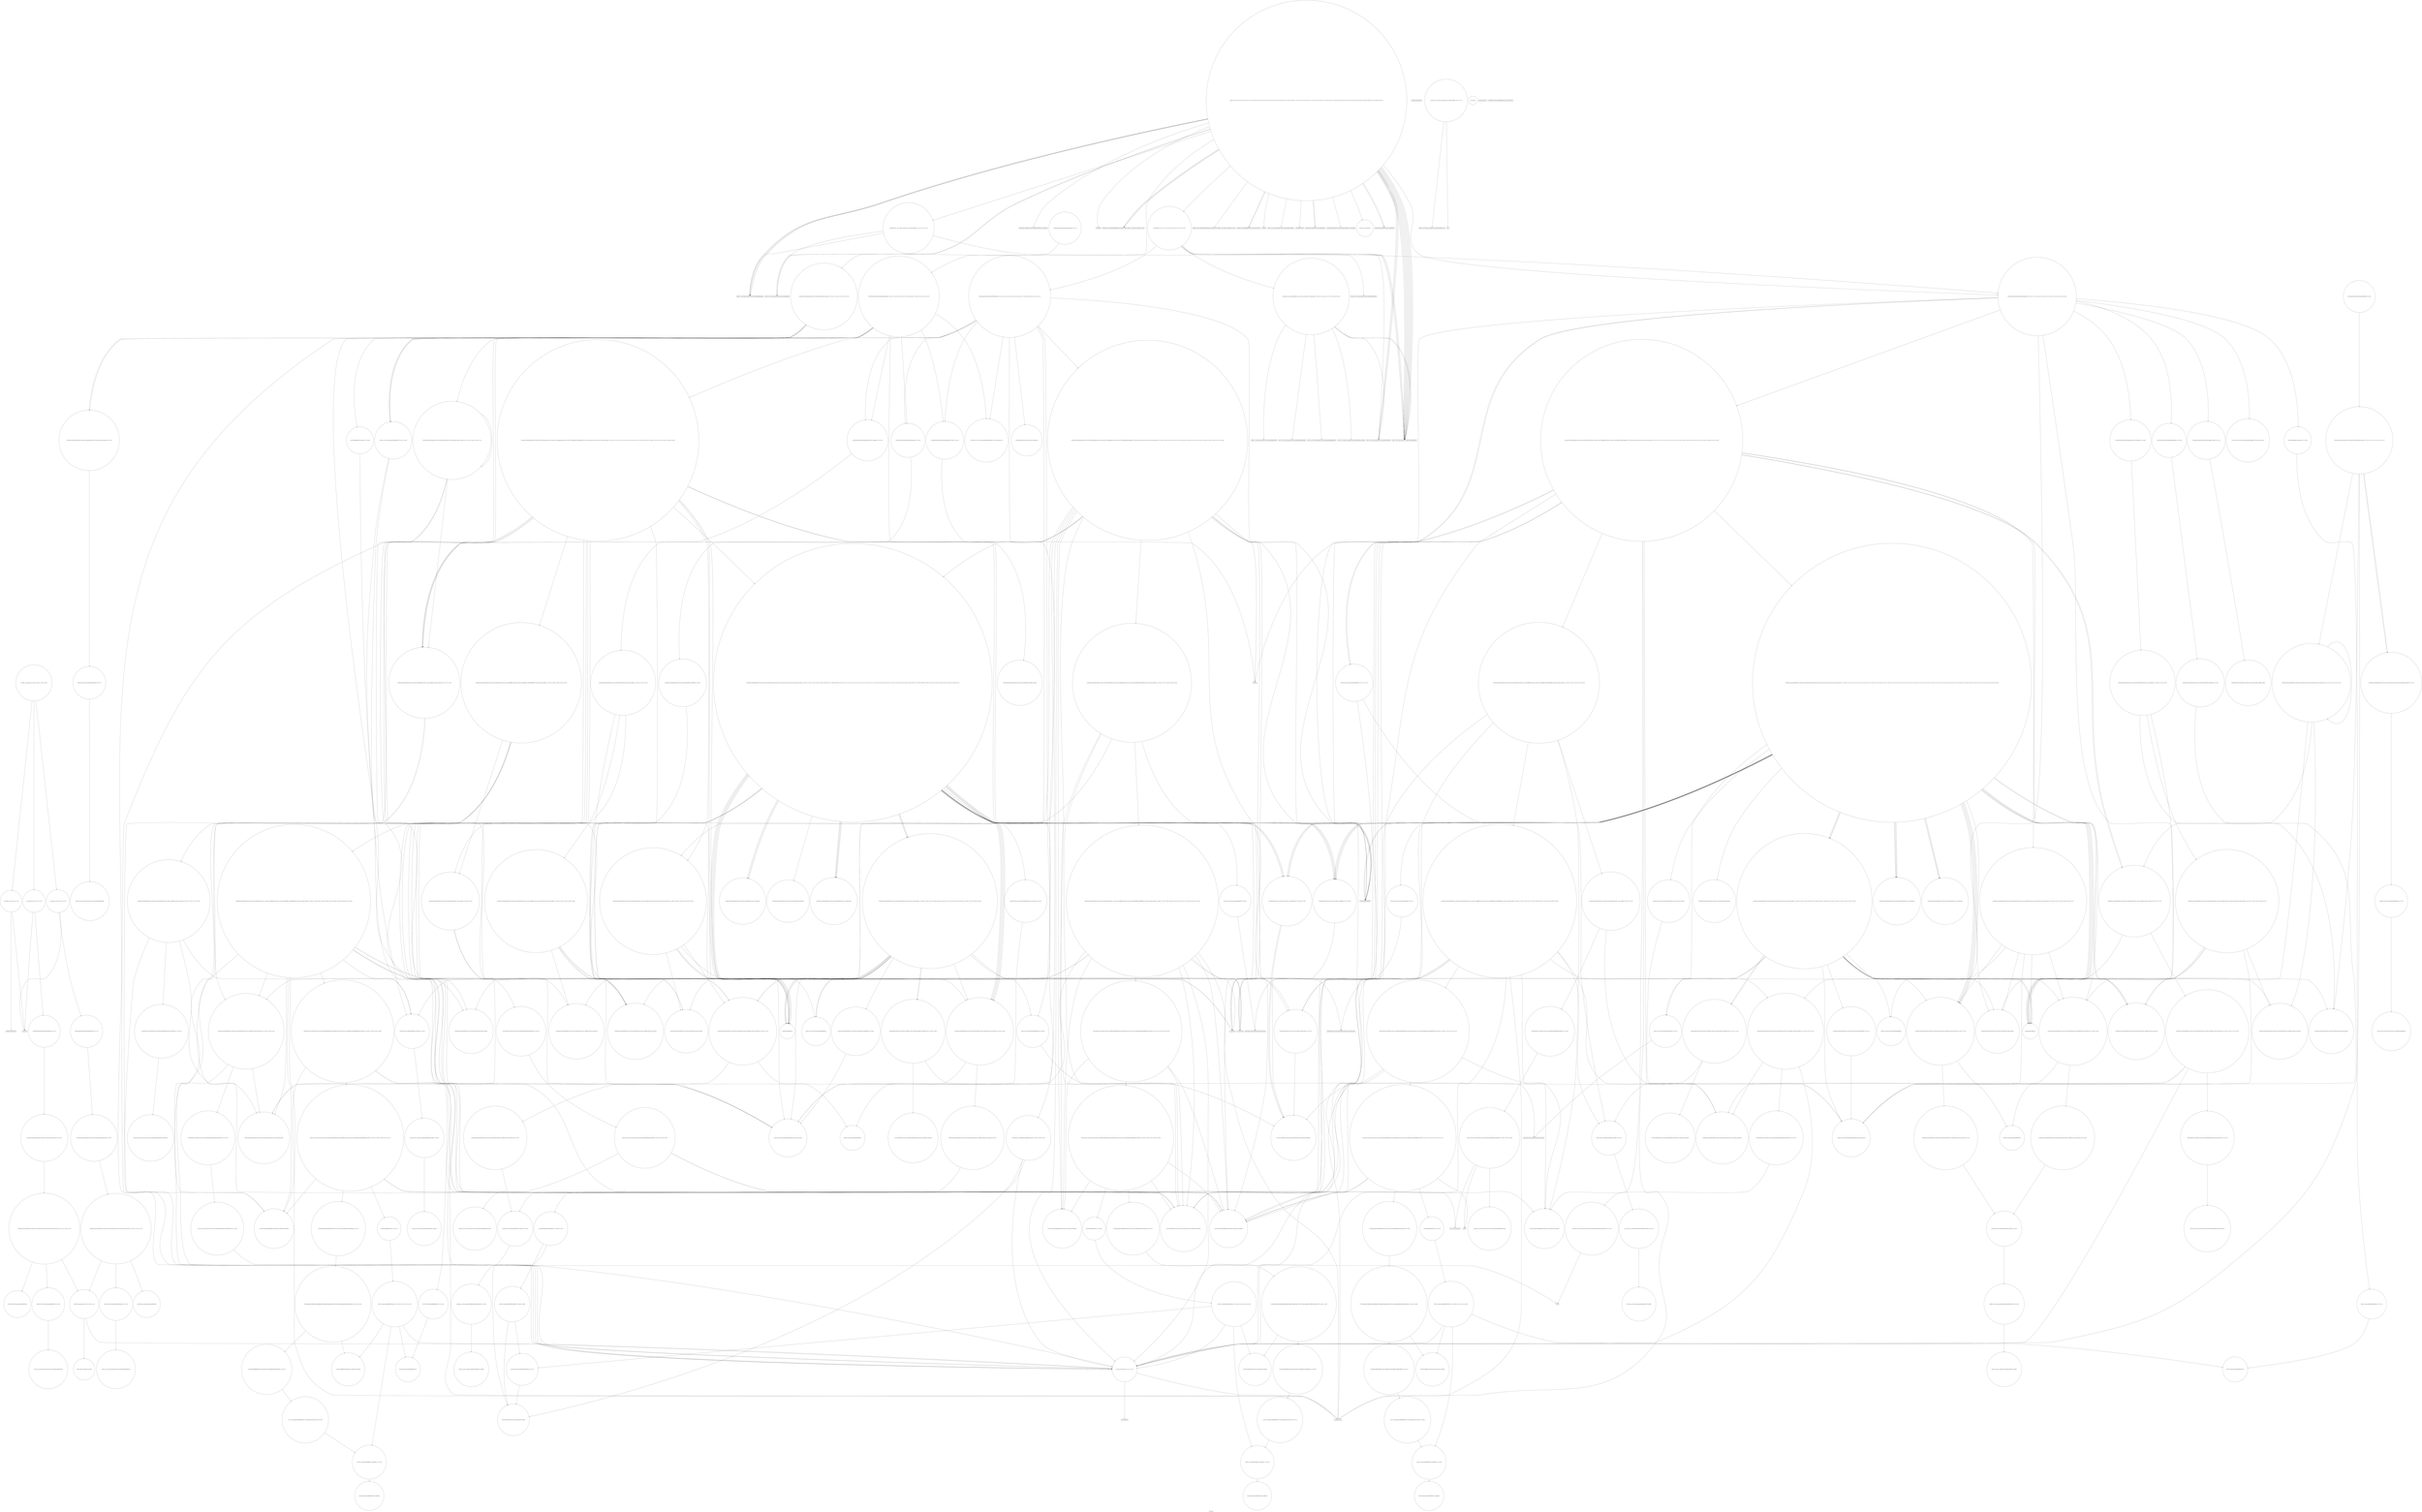 digraph "Call Graph" {
	label="Call Graph";

	Node0x5640c2793970 [shape=record,shape=circle,label="{__cxx_global_var_init|{<s0>1|<s1>2}}"];
	Node0x5640c2793970:s0 -> Node0x5640c27939f0[color=black];
	Node0x5640c2793970:s1 -> Node0x5640c2c2c150[color=black];
	Node0x5640c2c33a10 [shape=record,shape=circle,label="{_ZNSt8_Rb_treeIiSt4pairIKicESt10_Select1stIS2_ESt4lessIiESaIS2_EE8_S_valueEPKSt13_Rb_tree_nodeIS2_E|{<s0>352}}"];
	Node0x5640c2c33a10:s0 -> Node0x5640c2c33a90[color=black];
	Node0x5640c2c2d850 [shape=record,shape=circle,label="{_ZNKSt3mapIciSt4lessIcESaISt4pairIKciEEE8key_compEv|{<s0>170}}"];
	Node0x5640c2c2d850:s0 -> Node0x5640c2c2e150[color=black];
	Node0x5640c2c2c6d0 [shape=record,shape=circle,label="{_Z6getNumNSt7__cxx1112basic_stringIcSt11char_traitsIcESaIcEEE|{<s0>13|<s1>14|<s2>15}}"];
	Node0x5640c2c2c6d0:s0 -> Node0x5640c2c2c750[color=black];
	Node0x5640c2c2c6d0:s1 -> Node0x5640c2c2c850[color=black];
	Node0x5640c2c2c6d0:s2 -> Node0x5640c2c2c7d0[color=black];
	Node0x5640c2c300f0 [shape=record,shape=circle,label="{_ZNK9__gnu_cxx13new_allocatorISt13_Rb_tree_nodeISt4pairIKicEEE8max_sizeEv}"];
	Node0x5640c2c2df50 [shape=record,shape=circle,label="{_ZNKSt13_Rb_tree_nodeISt4pairIKciEE9_M_valptrEv|{<s0>201}}"];
	Node0x5640c2c2df50:s0 -> Node0x5640c2c2dfd0[color=black];
	Node0x5640c2c2cdd0 [shape=record,shape=Mrecord,label="{_ZNSt14basic_ofstreamIcSt11char_traitsIcEEC1EPKcSt13_Ios_Openmode}"];
	Node0x5640c2c307f0 [shape=record,shape=circle,label="{_ZNKSt23_Rb_tree_const_iteratorISt4pairIKicEE13_M_const_castEv|{<s0>442}}"];
	Node0x5640c2c307f0:s0 -> Node0x5640c2c33910[color=black];
	Node0x5640c2c2e650 [shape=record,shape=circle,label="{_ZNSt8_Rb_treeIcSt4pairIKciESt10_Select1stIS2_ESt4lessIcESaIS2_EE11_M_get_nodeEv|{<s0>252|<s1>253}}"];
	Node0x5640c2c2e650:s0 -> Node0x5640c2c2edf0[color=black];
	Node0x5640c2c2e650:s1 -> Node0x5640c2c2e750[color=black];
	Node0x5640c2c2d4d0 [shape=record,shape=circle,label="{_ZNSaISt13_Rb_tree_nodeISt4pairIKciEEEC2Ev|{<s0>108}}"];
	Node0x5640c2c2d4d0:s0 -> Node0x5640c2c2d650[color=black];
	Node0x5640c2c30ef0 [shape=record,shape=Mrecord,label="{_ZNKSt7__cxx1112basic_stringIcSt11char_traitsIcESaIcEE4sizeEv}"];
	Node0x5640c2c32590 [shape=record,shape=circle,label="{_ZNSt10_Head_baseILm0ERKcLb0EEC2ES1_}"];
	Node0x5640c2c2ebf0 [shape=record,shape=circle,label="{_ZNSt8_Rb_treeIcSt4pairIKciESt10_Select1stIS2_ESt4lessIcESaIS2_EE12_M_drop_nodeEPSt13_Rb_tree_nodeIS2_E|{<s0>123|<s1>124}}"];
	Node0x5640c2c2ebf0:s0 -> Node0x5640c2c2ec70[color=black];
	Node0x5640c2c2ebf0:s1 -> Node0x5640c2c2ecf0[color=black];
	Node0x5640c2c315f0 [shape=record,shape=circle,label="{_ZSt7forwardIRKiEOT_RNSt16remove_referenceIS2_E4typeE}"];
	Node0x5640c2c32c90 [shape=record,shape=circle,label="{_ZNSt17_Rb_tree_iteratorISt4pairIKciEEppEv|{<s0>311}}"];
	Node0x5640c2c32c90:s0 -> Node0x5640c2c33090[color=black];
	Node0x5640c2c2f2f0 [shape=record,shape=circle,label="{_ZNSt8_Rb_treeIiSt4pairIKicESt10_Select1stIS2_ESt4lessIiESaIS2_EEC2Ev|{<s0>138}}"];
	Node0x5640c2c2f2f0:s0 -> Node0x5640c2c2f370[color=black];
	Node0x5640c2c33390 [shape=record,shape=circle,label="{_ZNKSt3mapIicSt4lessIiESaISt4pairIKicEEE8key_compEv|{<s0>320}}"];
	Node0x5640c2c33390:s0 -> Node0x5640c2c33c90[color=black];
	Node0x5640c2c2f9f0 [shape=record,shape=circle,label="{_ZNSt16allocator_traitsISaISt13_Rb_tree_nodeISt4pairIKicEEEE7destroyIS3_EEvRS5_PT_|{<s0>162}}"];
	Node0x5640c2c2f9f0:s0 -> Node0x5640c2c2fb70[color=black];
	Node0x5640c27939f0 [shape=record,shape=Mrecord,label="{_ZNSt8ios_base4InitC1Ev}"];
	Node0x5640c2c33a90 [shape=record,shape=circle,label="{_ZNKSt13_Rb_tree_nodeISt4pairIKicEE9_M_valptrEv|{<s0>353}}"];
	Node0x5640c2c33a90:s0 -> Node0x5640c2c33b10[color=black];
	Node0x5640c2c2d8d0 [shape=record,shape=circle,label="{_ZNKSt4lessIcEclERKcS2_}"];
	Node0x5640c2c2c750 [shape=record,shape=Mrecord,label="{_ZNKSt7__cxx1112basic_stringIcSt11char_traitsIcESaIcEE6lengthEv}"];
	Node0x5640c2c30170 [shape=record,shape=circle,label="{_ZNSt16allocator_traitsISaISt13_Rb_tree_nodeISt4pairIKicEEEE9constructIS3_JRKSt21piecewise_construct_tSt5tupleIJOiEESB_IJEEEEEvRS5_PT_DpOT0_|{<s0>421|<s1>422|<s2>423|<s3>424}}"];
	Node0x5640c2c30170:s0 -> Node0x5640c2c2e250[color=black];
	Node0x5640c2c30170:s1 -> Node0x5640c2c33d90[color=black];
	Node0x5640c2c30170:s2 -> Node0x5640c2c2e350[color=black];
	Node0x5640c2c30170:s3 -> Node0x5640c2c301f0[color=black];
	Node0x5640c2c2dfd0 [shape=record,shape=circle,label="{_ZNK9__gnu_cxx16__aligned_membufISt4pairIKciEE6_M_ptrEv|{<s0>202}}"];
	Node0x5640c2c2dfd0:s0 -> Node0x5640c2c2e050[color=black];
	Node0x5640c2c2ce50 [shape=record,shape=Mrecord,label="{_ZNSirsERi}"];
	Node0x5640c2c30870 [shape=record,shape=circle,label="{_ZNKSt8_Rb_treeIiSt4pairIKicESt10_Select1stIS2_ESt4lessIiESaIS2_EE4sizeEv}"];
	Node0x5640c2c2e6d0 [shape=record,shape=circle,label="{_ZNSt8_Rb_treeIcSt4pairIKciESt10_Select1stIS2_ESt4lessIcESaIS2_EE17_M_construct_nodeIJRKSt21piecewise_construct_tSt5tupleIJRS1_EESD_IJEEEEEvPSt13_Rb_tree_nodeIS2_EDpOT_|{<s0>254|<s1>255|<s2>256|<s3>257|<s4>258|<s5>259|<s6>260|<s7>261|<s8>262|<s9>263|<s10>264}}"];
	Node0x5640c2c2e6d0:s0 -> Node0x5640c2c2edf0[color=black];
	Node0x5640c2c2e6d0:s1 -> Node0x5640c2c2ee70[color=black];
	Node0x5640c2c2e6d0:s2 -> Node0x5640c2c2e250[color=black];
	Node0x5640c2c2e6d0:s3 -> Node0x5640c2c2e2d0[color=black];
	Node0x5640c2c2e6d0:s4 -> Node0x5640c2c2e350[color=black];
	Node0x5640c2c2e6d0:s5 -> Node0x5640c2c32210[color=black];
	Node0x5640c2c2e6d0:s6 -> Node0x5640c2c2e7f0[color=black];
	Node0x5640c2c2e6d0:s7 -> Node0x5640c2c2ecf0[color=black];
	Node0x5640c2c2e6d0:s8 -> Node0x5640c2c2e4d0[color=black];
	Node0x5640c2c2e6d0:s9 -> Node0x5640c2c2e550[color=black];
	Node0x5640c2c2e6d0:s10 -> Node0x5640c2c2d750[color=black];
	Node0x5640c2c2d550 [shape=record,shape=circle,label="{_ZNSt20_Rb_tree_key_compareISt4lessIcEEC2Ev}"];
	Node0x5640c2c30f70 [shape=record,shape=Mrecord,label="{_ZNSt7__cxx1112basic_stringIcSt11char_traitsIcESaIcEE7reserveEm}"];
	Node0x5640c2c32610 [shape=record,shape=circle,label="{_ZNSt10_Head_baseILm0ERKcLb0EE7_M_headERS2_}"];
	Node0x5640c2c2ec70 [shape=record,shape=circle,label="{_ZNSt8_Rb_treeIcSt4pairIKciESt10_Select1stIS2_ESt4lessIcESaIS2_EE15_M_destroy_nodeEPSt13_Rb_tree_nodeIS2_E|{<s0>125|<s1>126|<s2>127|<s3>128}}"];
	Node0x5640c2c2ec70:s0 -> Node0x5640c2c2edf0[color=black];
	Node0x5640c2c2ec70:s1 -> Node0x5640c2c2ee70[color=black];
	Node0x5640c2c2ec70:s2 -> Node0x5640c2c2ed70[color=black];
	Node0x5640c2c2ec70:s3 -> Node0x5640c2c2d750[color=black];
	Node0x5640c2c31670 [shape=record,shape=circle,label="{_ZNSt11_Tuple_implILm0EJRKiEE7_M_headERS2_|{<s0>518}}"];
	Node0x5640c2c31670:s0 -> Node0x5640c2c31770[color=black];
	Node0x5640c2c32d10 [shape=record,shape=circle,label="{_ZNSt4pairIPSt18_Rb_tree_node_baseS1_EC2IRS1_Lb1EEEOT_RKS1_|{<s0>312}}"];
	Node0x5640c2c32d10:s0 -> Node0x5640c2c32e10[color=black];
	Node0x5640c2c2f370 [shape=record,shape=circle,label="{_ZNSt8_Rb_treeIiSt4pairIKicESt10_Select1stIS2_ESt4lessIiESaIS2_EE13_Rb_tree_implIS6_Lb1EEC2Ev|{<s0>139|<s1>140|<s2>141}}"];
	Node0x5640c2c2f370:s0 -> Node0x5640c2c2f3f0[color=black];
	Node0x5640c2c2f370:s1 -> Node0x5640c2c2f470[color=black];
	Node0x5640c2c2f370:s2 -> Node0x5640c2c2d5d0[color=black];
	Node0x5640c2c33410 [shape=record,shape=circle,label="{_ZNKSt4lessIiEclERKiS2_}"];
	Node0x5640c2c2fa70 [shape=record,shape=circle,label="{_ZNSt8_Rb_treeIiSt4pairIKicESt10_Select1stIS2_ESt4lessIiESaIS2_EE21_M_get_Node_allocatorEv}"];
	Node0x5640c2c2c0d0 [shape=record,shape=Mrecord,label="{_ZNSt8ios_base4InitD1Ev}"];
	Node0x5640c2c33b10 [shape=record,shape=circle,label="{_ZNK9__gnu_cxx16__aligned_membufISt4pairIKicEE6_M_ptrEv|{<s0>354}}"];
	Node0x5640c2c33b10:s0 -> Node0x5640c2c33b90[color=black];
	Node0x5640c2c2d950 [shape=record,shape=circle,label="{_ZNKSt17_Rb_tree_iteratorISt4pairIKciEEdeEv|{<s0>171|<s1>172}}"];
	Node0x5640c2c2d950:s0 -> Node0x5640c2c2ee70[color=black];
	Node0x5640c2c2d950:s1 -> Node0x5640c2c2d750[color=black];
	Node0x5640c2c2c7d0 [shape=record,shape=circle,label="{_ZNSt3mapIciSt4lessIcESaISt4pairIKciEEEixERS3_|{<s0>16|<s1>17|<s2>18|<s3>19|<s4>20|<s5>21|<s6>22|<s7>23|<s8>24|<s9>25|<s10>26}}"];
	Node0x5640c2c2c7d0:s0 -> Node0x5640c2c2fef0[color=black];
	Node0x5640c2c2c7d0:s1 -> Node0x5640c2c2d7d0[color=black];
	Node0x5640c2c2c7d0:s2 -> Node0x5640c2c2ff70[color=black];
	Node0x5640c2c2c7d0:s3 -> Node0x5640c2c2d850[color=black];
	Node0x5640c2c2c7d0:s4 -> Node0x5640c2c2d950[color=black];
	Node0x5640c2c2c7d0:s5 -> Node0x5640c2c2d8d0[color=black];
	Node0x5640c2c2c7d0:s6 -> Node0x5640c2c2da50[color=black];
	Node0x5640c2c2c7d0:s7 -> Node0x5640c2c2dad0[color=black];
	Node0x5640c2c2c7d0:s8 -> Node0x5640c2c2d9d0[color=black];
	Node0x5640c2c2c7d0:s9 -> Node0x5640c2c2db50[color=black];
	Node0x5640c2c2c7d0:s10 -> Node0x5640c2c2d950[color=black];
	Node0x5640c2c301f0 [shape=record,shape=circle,label="{_ZN9__gnu_cxx13new_allocatorISt13_Rb_tree_nodeISt4pairIKicEEE9constructIS4_JRKSt21piecewise_construct_tSt5tupleIJOiEESB_IJEEEEEvPT_DpOT0_|{<s0>425|<s1>426|<s2>427|<s3>428|<s4>429}}"];
	Node0x5640c2c301f0:s0 -> Node0x5640c2c2e250[color=black];
	Node0x5640c2c301f0:s1 -> Node0x5640c2c33d90[color=black];
	Node0x5640c2c301f0:s2 -> Node0x5640c2c30270[color=black];
	Node0x5640c2c301f0:s3 -> Node0x5640c2c2e350[color=black];
	Node0x5640c2c301f0:s4 -> Node0x5640c2c302f0[color=black];
	Node0x5640c2c2e050 [shape=record,shape=circle,label="{_ZNK9__gnu_cxx16__aligned_membufISt4pairIKciEE7_M_addrEv}"];
	Node0x5640c2c2ced0 [shape=record,shape=Mrecord,label="{_ZStrsIcSt11char_traitsIcESaIcEERSt13basic_istreamIT_T0_ES7_RNSt7__cxx1112basic_stringIS4_S5_T1_EE}"];
	Node0x5640c2c308f0 [shape=record,shape=circle,label="{_ZNSt8_Rb_treeIiSt4pairIKicESt10_Select1stIS2_ESt4lessIiESaIS2_EE6_S_keyEPKSt18_Rb_tree_node_base|{<s0>443|<s1>444}}"];
	Node0x5640c2c308f0:s0 -> Node0x5640c2c30bf0[color=black];
	Node0x5640c2c308f0:s1 -> Node0x5640c2c33990[color=black];
	Node0x5640c2c2e750 [shape=record,shape=circle,label="{_ZNSt16allocator_traitsISaISt13_Rb_tree_nodeISt4pairIKciEEEE8allocateERS5_m|{<s0>265}}"];
	Node0x5640c2c2e750:s0 -> Node0x5640c2c32010[color=black];
	Node0x5640c2c2d5d0 [shape=record,shape=circle,label="{_ZNSt15_Rb_tree_headerC2Ev|{<s0>109|<s1>110}}"];
	Node0x5640c2c2d5d0:s0 -> Node0x5640c2c2d6d0[color=black];
	Node0x5640c2c2d5d0:s1 -> Node0x5640c2c2d750[color=black];
	Node0x5640c2c30ff0 [shape=record,shape=Mrecord,label="{_ZNSt7__cxx1112basic_stringIcSt11char_traitsIcESaIcEE6appendEmc}"];
	Node0x5640c2c32690 [shape=record,shape=circle,label="{_ZNSt4pairIKciEC2IJRS0_EJLm0EEJEJEEERSt5tupleIJDpT_EERS4_IJDpT1_EESt12_Index_tupleIJXspT0_EEESD_IJXspT2_EEE|{<s0>285|<s1>286}}"];
	Node0x5640c2c32690:s0 -> Node0x5640c2c32710[color=black];
	Node0x5640c2c32690:s1 -> Node0x5640c2c32490[color=black];
	Node0x5640c2c2ecf0 [shape=record,shape=circle,label="{_ZNSt8_Rb_treeIcSt4pairIKciESt10_Select1stIS2_ESt4lessIcESaIS2_EE11_M_put_nodeEPSt13_Rb_tree_nodeIS2_E|{<s0>129|<s1>130|<s2>131}}"];
	Node0x5640c2c2ecf0:s0 -> Node0x5640c2c2edf0[color=black];
	Node0x5640c2c2ecf0:s1 -> Node0x5640c2c2f070[color=black];
	Node0x5640c2c2ecf0:s2 -> Node0x5640c2c2d750[color=black];
	Node0x5640c2c316f0 [shape=record,shape=circle,label="{_ZNSt10_Head_baseILm0ERKiLb0EEC2ES1_}"];
	Node0x5640c2c32d90 [shape=record,shape=circle,label="{_ZNSt8_Rb_treeIcSt4pairIKciESt10_Select1stIS2_ESt4lessIcESaIS2_EE8_S_valueEPKSt18_Rb_tree_node_base|{<s0>313}}"];
	Node0x5640c2c32d90:s0 -> Node0x5640c2c2df50[color=black];
	Node0x5640c2c2f3f0 [shape=record,shape=circle,label="{_ZNSaISt13_Rb_tree_nodeISt4pairIKicEEEC2Ev|{<s0>142}}"];
	Node0x5640c2c2f3f0:s0 -> Node0x5640c2c2f4f0[color=black];
	Node0x5640c2c33490 [shape=record,shape=circle,label="{_ZNKSt17_Rb_tree_iteratorISt4pairIKicEEdeEv|{<s0>321|<s1>322}}"];
	Node0x5640c2c33490:s0 -> Node0x5640c2c2faf0[color=black];
	Node0x5640c2c33490:s1 -> Node0x5640c2c2d750[color=black];
	Node0x5640c2c2faf0 [shape=record,shape=circle,label="{_ZNSt13_Rb_tree_nodeISt4pairIKicEE9_M_valptrEv|{<s0>163}}"];
	Node0x5640c2c2faf0:s0 -> Node0x5640c2c2fbf0[color=black];
	Node0x5640c2c2c150 [shape=record,shape=Mrecord,label="{__cxa_atexit}"];
	Node0x5640c2c33b90 [shape=record,shape=circle,label="{_ZNK9__gnu_cxx16__aligned_membufISt4pairIKicEE7_M_addrEv}"];
	Node0x5640c2c2d9d0 [shape=record,shape=circle,label="{_ZNSt8_Rb_treeIcSt4pairIKciESt10_Select1stIS2_ESt4lessIcESaIS2_EE22_M_emplace_hint_uniqueIJRKSt21piecewise_construct_tSt5tupleIJRS1_EESD_IJEEEEESt17_Rb_tree_iteratorIS2_ESt23_Rb_tree_const_iteratorIS2_EDpOT_|{<s0>173|<s1>174|<s2>175|<s3>176|<s4>177|<s5>178|<s6>179|<s7>180|<s8>181|<s9>182|<s10>183|<s11>184|<s12>185|<s13>186|<s14>187|<s15>188}}"];
	Node0x5640c2c2d9d0:s0 -> Node0x5640c2c2e250[color=black];
	Node0x5640c2c2d9d0:s1 -> Node0x5640c2c2e2d0[color=black];
	Node0x5640c2c2d9d0:s2 -> Node0x5640c2c2e350[color=black];
	Node0x5640c2c2d9d0:s3 -> Node0x5640c2c2e1d0[color=black];
	Node0x5640c2c2d9d0:s4 -> Node0x5640c2c2db50[color=black];
	Node0x5640c2c2d9d0:s5 -> Node0x5640c2c2dd50[color=black];
	Node0x5640c2c2d9d0:s6 -> Node0x5640c2c2e3d0[color=black];
	Node0x5640c2c2d9d0:s7 -> Node0x5640c2c2e450[color=black];
	Node0x5640c2c2d9d0:s8 -> Node0x5640c2c2e7f0[color=black];
	Node0x5640c2c2d9d0:s9 -> Node0x5640c2c2ebf0[color=black];
	Node0x5640c2c2d9d0:s10 -> Node0x5640c2c2e4d0[color=black];
	Node0x5640c2c2d9d0:s11 -> Node0x5640c2c2ebf0[color=black];
	Node0x5640c2c2d9d0:s12 -> Node0x5640c2c2ddd0[color=black];
	Node0x5640c2c2d9d0:s13 -> Node0x5640c2c2e550[color=black];
	Node0x5640c2c2d9d0:s14 -> Node0x5640c2c2e5d0[color=black];
	Node0x5640c2c2d9d0:s15 -> Node0x5640c2c2d750[color=black];
	Node0x5640c2c2c850 [shape=record,shape=Mrecord,label="{_ZNSt7__cxx1112basic_stringIcSt11char_traitsIcESaIcEEixEm}"];
	Node0x5640c2c30270 [shape=record,shape=circle,label="{_ZNSt5tupleIJOiEEC2EOS1_|{<s0>430}}"];
	Node0x5640c2c30270:s0 -> Node0x5640c2c30370[color=black];
	Node0x5640c2c2e0d0 [shape=record,shape=circle,label="{_ZNSt8_Rb_treeIcSt4pairIKciESt10_Select1stIS2_ESt4lessIcESaIS2_EE3endEv|{<s0>203}}"];
	Node0x5640c2c2e0d0:s0 -> Node0x5640c2c2ddd0[color=black];
	Node0x5640c2c2cf50 [shape=record,shape=circle,label="{_ZNSt3mapIicSt4lessIiESaISt4pairIKicEEEixERS3_|{<s0>93|<s1>94|<s2>95|<s3>96|<s4>97|<s5>98|<s6>99|<s7>100|<s8>101|<s9>102|<s10>103}}"];
	Node0x5640c2c2cf50:s0 -> Node0x5640c2c33210[color=black];
	Node0x5640c2c2cf50:s1 -> Node0x5640c2c33310[color=black];
	Node0x5640c2c2cf50:s2 -> Node0x5640c2c33290[color=black];
	Node0x5640c2c2cf50:s3 -> Node0x5640c2c33390[color=black];
	Node0x5640c2c2cf50:s4 -> Node0x5640c2c33490[color=black];
	Node0x5640c2c2cf50:s5 -> Node0x5640c2c33410[color=black];
	Node0x5640c2c2cf50:s6 -> Node0x5640c2c33590[color=black];
	Node0x5640c2c2cf50:s7 -> Node0x5640c2c31170[color=black];
	Node0x5640c2c2cf50:s8 -> Node0x5640c2c310f0[color=black];
	Node0x5640c2c2cf50:s9 -> Node0x5640c2c2db50[color=black];
	Node0x5640c2c2cf50:s10 -> Node0x5640c2c33490[color=black];
	Node0x5640c2c30970 [shape=record,shape=circle,label="{_ZNSt8_Rb_treeIiSt4pairIKicESt10_Select1stIS2_ESt4lessIiESaIS2_EE12_M_rightmostEv}"];
	Node0x5640c2c32010 [shape=record,shape=circle,label="{_ZN9__gnu_cxx13new_allocatorISt13_Rb_tree_nodeISt4pairIKciEEE8allocateEmPKv|{<s0>266|<s1>267|<s2>268}}"];
	Node0x5640c2c32010:s0 -> Node0x5640c2c32090[color=black];
	Node0x5640c2c32010:s1 -> Node0x5640c2c32110[color=black];
	Node0x5640c2c32010:s2 -> Node0x5640c2c32190[color=black];
	Node0x5640c2c2d650 [shape=record,shape=circle,label="{_ZN9__gnu_cxx13new_allocatorISt13_Rb_tree_nodeISt4pairIKciEEEC2Ev}"];
	Node0x5640c2c31070 [shape=record,shape=Mrecord,label="{_ZNSt7__cxx1112basic_stringIcSt11char_traitsIcESaIcEE6appendERKS4_}"];
	Node0x5640c2c32710 [shape=record,shape=circle,label="{_ZSt3getILm0EJRKcEERNSt13tuple_elementIXT_ESt5tupleIJDpT0_EEE4typeERS6_|{<s0>287}}"];
	Node0x5640c2c32710:s0 -> Node0x5640c2c32790[color=black];
	Node0x5640c2c2ed70 [shape=record,shape=circle,label="{_ZNSt16allocator_traitsISaISt13_Rb_tree_nodeISt4pairIKciEEEE7destroyIS3_EEvRS5_PT_|{<s0>132}}"];
	Node0x5640c2c2ed70:s0 -> Node0x5640c2c2eef0[color=black];
	Node0x5640c2c31770 [shape=record,shape=circle,label="{_ZNSt10_Head_baseILm0ERKiLb0EE7_M_headERS2_}"];
	Node0x5640c2c32e10 [shape=record,shape=circle,label="{_ZSt7forwardIRPSt18_Rb_tree_node_baseEOT_RNSt16remove_referenceIS3_E4typeE}"];
	Node0x5640c2c2f470 [shape=record,shape=circle,label="{_ZNSt20_Rb_tree_key_compareISt4lessIiEEC2Ev}"];
	Node0x5640c2c33510 [shape=record,shape=circle,label="{_ZNSt8_Rb_treeIiSt4pairIKicESt10_Select1stIS2_ESt4lessIiESaIS2_EE22_M_emplace_hint_uniqueIJRKSt21piecewise_construct_tSt5tupleIJOiEESD_IJEEEEESt17_Rb_tree_iteratorIS2_ESt23_Rb_tree_const_iteratorIS2_EDpOT_|{<s0>323|<s1>324|<s2>325|<s3>326|<s4>327|<s5>328|<s6>329|<s7>330|<s8>331|<s9>332|<s10>333|<s11>334|<s12>335|<s13>336|<s14>337|<s15>338}}"];
	Node0x5640c2c33510:s0 -> Node0x5640c2c2e250[color=black];
	Node0x5640c2c33510:s1 -> Node0x5640c2c33d90[color=black];
	Node0x5640c2c33510:s2 -> Node0x5640c2c2e350[color=black];
	Node0x5640c2c33510:s3 -> Node0x5640c2c33d10[color=black];
	Node0x5640c2c33510:s4 -> Node0x5640c2c2db50[color=black];
	Node0x5640c2c33510:s5 -> Node0x5640c2c33890[color=black];
	Node0x5640c2c33510:s6 -> Node0x5640c2c33e10[color=black];
	Node0x5640c2c33510:s7 -> Node0x5640c2c33e90[color=black];
	Node0x5640c2c33510:s8 -> Node0x5640c2c2e7f0[color=black];
	Node0x5640c2c33510:s9 -> Node0x5640c2c2f870[color=black];
	Node0x5640c2c33510:s10 -> Node0x5640c2c2e4d0[color=black];
	Node0x5640c2c33510:s11 -> Node0x5640c2c2f870[color=black];
	Node0x5640c2c33510:s12 -> Node0x5640c2c33910[color=black];
	Node0x5640c2c33510:s13 -> Node0x5640c2c2e550[color=black];
	Node0x5640c2c33510:s14 -> Node0x5640c2c2e5d0[color=black];
	Node0x5640c2c33510:s15 -> Node0x5640c2c2d750[color=black];
	Node0x5640c2c2fb70 [shape=record,shape=circle,label="{_ZN9__gnu_cxx13new_allocatorISt13_Rb_tree_nodeISt4pairIKicEEE7destroyIS4_EEvPT_}"];
	Node0x5640c2c2c1d0 [shape=record,shape=circle,label="{_Z3s2iNSt7__cxx1112basic_stringIcSt11char_traitsIcESaIcEEE|{<s0>3|<s1>4}}"];
	Node0x5640c2c2c1d0:s0 -> Node0x5640c2c2c2d0[color=black];
	Node0x5640c2c2c1d0:s1 -> Node0x5640c2c2c250[color=black];
	Node0x5640c2c33c10 [shape=record,shape=circle,label="{_ZNSt8_Rb_treeIiSt4pairIKicESt10_Select1stIS2_ESt4lessIiESaIS2_EE3endEv|{<s0>355}}"];
	Node0x5640c2c33c10:s0 -> Node0x5640c2c33910[color=black];
	Node0x5640c2c2da50 [shape=record,shape=circle,label="{_ZNSt23_Rb_tree_const_iteratorISt4pairIKciEEC2ERKSt17_Rb_tree_iteratorIS2_E}"];
	Node0x5640c2c2c8d0 [shape=record,shape=circle,label="{_Z5solveB5cxx11x|{<s0>27|<s1>28|<s2>29|<s3>30|<s4>31|<s5>32|<s6>33}}"];
	Node0x5640c2c2c8d0:s0 -> Node0x5640c2c2c950[color=black];
	Node0x5640c2c2c8d0:s1 -> Node0x5640c2c2ca50[color=black];
	Node0x5640c2c2c8d0:s2 -> Node0x5640c2c2c9d0[color=black];
	Node0x5640c2c2c8d0:s3 -> Node0x5640c2c2cb50[color=black];
	Node0x5640c2c2c8d0:s4 -> Node0x5640c2c2cbd0[color=black];
	Node0x5640c2c2c8d0:s5 -> Node0x5640c2c2cbd0[color=black];
	Node0x5640c2c2c8d0:s6 -> Node0x5640c2c2cbd0[color=black];
	Node0x5640c2c302f0 [shape=record,shape=circle,label="{_ZNSt4pairIKicEC2IJOiEJEEESt21piecewise_construct_tSt5tupleIJDpT_EES5_IJDpT0_EE|{<s0>431}}"];
	Node0x5640c2c302f0:s0 -> Node0x5640c2c30670[color=black];
	Node0x5640c2c2e150 [shape=record,shape=circle,label="{_ZNKSt8_Rb_treeIcSt4pairIKciESt10_Select1stIS2_ESt4lessIcESaIS2_EE8key_compEv}"];
	Node0x5640c2c2cfd0 [shape=record,shape=Mrecord,label="{_ZStlsIcSt11char_traitsIcESaIcEERSt13basic_ostreamIT_T0_ES7_RKNSt7__cxx1112basic_stringIS4_S5_T1_EE}"];
	Node0x5640c2c309f0 [shape=record,shape=circle,label="{_ZNSt8_Rb_treeIiSt4pairIKicESt10_Select1stIS2_ESt4lessIiESaIS2_EE24_M_get_insert_unique_posERS1_|{<s0>445|<s1>446|<s2>447|<s3>448|<s4>449|<s5>450|<s6>451|<s7>452|<s8>453|<s9>454|<s10>455|<s11>456|<s12>457|<s13>458|<s14>459}}"];
	Node0x5640c2c309f0:s0 -> Node0x5640c2c2f670[color=black];
	Node0x5640c2c309f0:s1 -> Node0x5640c2c33810[color=black];
	Node0x5640c2c309f0:s2 -> Node0x5640c2c33890[color=black];
	Node0x5640c2c309f0:s3 -> Node0x5640c2c33410[color=black];
	Node0x5640c2c309f0:s4 -> Node0x5640c2c2f7f0[color=black];
	Node0x5640c2c309f0:s5 -> Node0x5640c2c2f770[color=black];
	Node0x5640c2c309f0:s6 -> Node0x5640c2c33910[color=black];
	Node0x5640c2c309f0:s7 -> Node0x5640c2c30c70[color=black];
	Node0x5640c2c309f0:s8 -> Node0x5640c2c33290[color=black];
	Node0x5640c2c309f0:s9 -> Node0x5640c2c30cf0[color=black];
	Node0x5640c2c309f0:s10 -> Node0x5640c2c30af0[color=black];
	Node0x5640c2c309f0:s11 -> Node0x5640c2c308f0[color=black];
	Node0x5640c2c309f0:s12 -> Node0x5640c2c33410[color=black];
	Node0x5640c2c309f0:s13 -> Node0x5640c2c30cf0[color=black];
	Node0x5640c2c309f0:s14 -> Node0x5640c2c32d10[color=black];
	Node0x5640c2c32090 [shape=record,shape=circle,label="{_ZNK9__gnu_cxx13new_allocatorISt13_Rb_tree_nodeISt4pairIKciEEE8max_sizeEv}"];
	Node0x5640c2c2d6d0 [shape=record,shape=circle,label="{_ZNSt15_Rb_tree_header8_M_resetEv}"];
	Node0x5640c2c310f0 [shape=record,shape=circle,label="{_ZNSt8_Rb_treeIiSt4pairIKicESt10_Select1stIS2_ESt4lessIiESaIS2_EE22_M_emplace_hint_uniqueIJRKSt21piecewise_construct_tSt5tupleIJRS1_EESD_IJEEEEESt17_Rb_tree_iteratorIS2_ESt23_Rb_tree_const_iteratorIS2_EDpOT_|{<s0>470|<s1>471|<s2>472|<s3>473|<s4>474|<s5>475|<s6>476|<s7>477|<s8>478|<s9>479|<s10>480|<s11>481|<s12>482|<s13>483|<s14>484|<s15>485}}"];
	Node0x5640c2c310f0:s0 -> Node0x5640c2c2e250[color=black];
	Node0x5640c2c310f0:s1 -> Node0x5640c2c31270[color=black];
	Node0x5640c2c310f0:s2 -> Node0x5640c2c2e350[color=black];
	Node0x5640c2c310f0:s3 -> Node0x5640c2c311f0[color=black];
	Node0x5640c2c310f0:s4 -> Node0x5640c2c2db50[color=black];
	Node0x5640c2c310f0:s5 -> Node0x5640c2c33890[color=black];
	Node0x5640c2c310f0:s6 -> Node0x5640c2c33e10[color=black];
	Node0x5640c2c310f0:s7 -> Node0x5640c2c33e90[color=black];
	Node0x5640c2c310f0:s8 -> Node0x5640c2c2e7f0[color=black];
	Node0x5640c2c310f0:s9 -> Node0x5640c2c2f870[color=black];
	Node0x5640c2c310f0:s10 -> Node0x5640c2c2e4d0[color=black];
	Node0x5640c2c310f0:s11 -> Node0x5640c2c2f870[color=black];
	Node0x5640c2c310f0:s12 -> Node0x5640c2c33910[color=black];
	Node0x5640c2c310f0:s13 -> Node0x5640c2c2e550[color=black];
	Node0x5640c2c310f0:s14 -> Node0x5640c2c2e5d0[color=black];
	Node0x5640c2c310f0:s15 -> Node0x5640c2c2d750[color=black];
	Node0x5640c2c32790 [shape=record,shape=circle,label="{_ZSt12__get_helperILm0ERKcJEERT0_RSt11_Tuple_implIXT_EJS2_DpT1_EE|{<s0>288}}"];
	Node0x5640c2c32790:s0 -> Node0x5640c2c32510[color=black];
	Node0x5640c2c2edf0 [shape=record,shape=circle,label="{_ZNSt8_Rb_treeIcSt4pairIKciESt10_Select1stIS2_ESt4lessIcESaIS2_EE21_M_get_Node_allocatorEv}"];
	Node0x5640c2c317f0 [shape=record,shape=circle,label="{_ZNSt4pairIKicEC2IJRS0_EJLm0EEJEJEEERSt5tupleIJDpT_EERS4_IJDpT1_EESt12_Index_tupleIJXspT0_EEESD_IJXspT2_EEE|{<s0>519|<s1>520}}"];
	Node0x5640c2c317f0:s0 -> Node0x5640c2c31870[color=black];
	Node0x5640c2c317f0:s1 -> Node0x5640c2c315f0[color=black];
	Node0x5640c2c32e90 [shape=record,shape=circle,label="{_ZNSt8_Rb_treeIcSt4pairIKciESt10_Select1stIS2_ESt4lessIcESaIS2_EE5beginEv|{<s0>314}}"];
	Node0x5640c2c32e90:s0 -> Node0x5640c2c2ddd0[color=black];
	Node0x5640c2c2f4f0 [shape=record,shape=circle,label="{_ZN9__gnu_cxx13new_allocatorISt13_Rb_tree_nodeISt4pairIKicEEEC2Ev}"];
	Node0x5640c2c33590 [shape=record,shape=circle,label="{_ZNSt23_Rb_tree_const_iteratorISt4pairIKicEEC2ERKSt17_Rb_tree_iteratorIS2_E}"];
	Node0x5640c2c2fbf0 [shape=record,shape=circle,label="{_ZN9__gnu_cxx16__aligned_membufISt4pairIKicEE6_M_ptrEv|{<s0>164}}"];
	Node0x5640c2c2fbf0:s0 -> Node0x5640c2c2fc70[color=black];
	Node0x5640c2c2c250 [shape=record,shape=Mrecord,label="{atoi}"];
	Node0x5640c2c33c90 [shape=record,shape=circle,label="{_ZNKSt8_Rb_treeIiSt4pairIKicESt10_Select1stIS2_ESt4lessIiESaIS2_EE8key_compEv}"];
	Node0x5640c2c2dad0 [shape=record,shape=circle,label="{_ZNSt5tupleIJRKcEEC2IvLb1EEES1_|{<s0>189}}"];
	Node0x5640c2c2dad0:s0 -> Node0x5640c2c33190[color=black];
	Node0x5640c2c2c950 [shape=record,shape=Mrecord,label="{_ZNSt7__cxx1112basic_stringIcSt11char_traitsIcESaIcEEC1Ev}"];
	Node0x5640c2c30370 [shape=record,shape=circle,label="{_ZNSt11_Tuple_implILm0EJOiEEC2EOS1_|{<s0>432|<s1>433|<s2>434|<s3>435}}"];
	Node0x5640c2c30370:s0 -> Node0x5640c2c30470[color=black];
	Node0x5640c2c30370:s1 -> Node0x5640c2c303f0[color=black];
	Node0x5640c2c30370:s2 -> Node0x5640c2c304f0[color=black];
	Node0x5640c2c30370:s3 -> Node0x5640c2c2d750[color=black];
	Node0x5640c2c2e1d0 [shape=record,shape=circle,label="{_ZNSt8_Rb_treeIcSt4pairIKciESt10_Select1stIS2_ESt4lessIcESaIS2_EE14_M_create_nodeIJRKSt21piecewise_construct_tSt5tupleIJRS1_EESD_IJEEEEEPSt13_Rb_tree_nodeIS2_EDpOT_|{<s0>204|<s1>205|<s2>206|<s3>207|<s4>208}}"];
	Node0x5640c2c2e1d0:s0 -> Node0x5640c2c2e650[color=black];
	Node0x5640c2c2e1d0:s1 -> Node0x5640c2c2e250[color=black];
	Node0x5640c2c2e1d0:s2 -> Node0x5640c2c2e2d0[color=black];
	Node0x5640c2c2e1d0:s3 -> Node0x5640c2c2e350[color=black];
	Node0x5640c2c2e1d0:s4 -> Node0x5640c2c2e6d0[color=black];
	Node0x5640c2c2d050 [shape=record,shape=Mrecord,label="{_ZStlsISt11char_traitsIcEERSt13basic_ostreamIcT_ES5_PKc}"];
	Node0x5640c2c30a70 [shape=record,shape=circle,label="{_ZNSt8_Rb_treeIiSt4pairIKicESt10_Select1stIS2_ESt4lessIiESaIS2_EE11_M_leftmostEv}"];
	Node0x5640c2c32110 [shape=record,shape=Mrecord,label="{_ZSt17__throw_bad_allocv}"];
	Node0x5640c2c2d750 [shape=record,shape=circle,label="{__clang_call_terminate|{<s0>111|<s1>112}}"];
	Node0x5640c2c2d750:s0 -> Node0x5640c2c2e7f0[color=black];
	Node0x5640c2c2d750:s1 -> Node0x5640c2c2e870[color=black];
	Node0x5640c2c31170 [shape=record,shape=circle,label="{_ZNSt5tupleIJRKiEEC2IvLb1EEES1_|{<s0>486}}"];
	Node0x5640c2c31170:s0 -> Node0x5640c2c31970[color=black];
	Node0x5640c2c32810 [shape=record,shape=circle,label="{_ZNKSt23_Rb_tree_const_iteratorISt4pairIKciEE13_M_const_castEv|{<s0>289}}"];
	Node0x5640c2c32810:s0 -> Node0x5640c2c2ddd0[color=black];
	Node0x5640c2c2ee70 [shape=record,shape=circle,label="{_ZNSt13_Rb_tree_nodeISt4pairIKciEE9_M_valptrEv|{<s0>133}}"];
	Node0x5640c2c2ee70:s0 -> Node0x5640c2c2ef70[color=black];
	Node0x5640c2c31870 [shape=record,shape=circle,label="{_ZSt3getILm0EJRKiEERNSt13tuple_elementIXT_ESt5tupleIJDpT0_EEE4typeERS6_|{<s0>521}}"];
	Node0x5640c2c31870:s0 -> Node0x5640c2c318f0[color=black];
	Node0x5640c2c32f10 [shape=record,shape=circle,label="{_ZNSt4pairIPSt18_Rb_tree_node_baseS1_EC2IRPSt13_Rb_tree_nodeIS_IKciEERS1_Lb1EEEOT_OT0_|{<s0>315|<s1>316}}"];
	Node0x5640c2c32f10:s0 -> Node0x5640c2c32f90[color=black];
	Node0x5640c2c32f10:s1 -> Node0x5640c2c32e10[color=black];
	Node0x5640c2c2f570 [shape=record,shape=circle,label="{_ZNSt8_Rb_treeIiSt4pairIKicESt10_Select1stIS2_ESt4lessIiESaIS2_EED2Ev|{<s0>143|<s1>144|<s2>145|<s3>146|<s4>147}}"];
	Node0x5640c2c2f570:s0 -> Node0x5640c2c2f670[color=black];
	Node0x5640c2c2f570:s1 -> Node0x5640c2c2f5f0[color=black];
	Node0x5640c2c2f570:s2 -> Node0x5640c2c2f6f0[color=black];
	Node0x5640c2c2f570:s3 -> Node0x5640c2c2f6f0[color=black];
	Node0x5640c2c2f570:s4 -> Node0x5640c2c2d750[color=black];
	Node0x5640c2c33610 [shape=record,shape=circle,label="{_ZSt16forward_as_tupleIJiEESt5tupleIJDpOT_EES3_|{<s0>339|<s1>340|<s2>341}}"];
	Node0x5640c2c33610:s0 -> Node0x5640c2c305f0[color=black];
	Node0x5640c2c33610:s1 -> Node0x5640c2c30df0[color=black];
	Node0x5640c2c33610:s2 -> Node0x5640c2c2d750[color=black];
	Node0x5640c2c2fc70 [shape=record,shape=circle,label="{_ZN9__gnu_cxx16__aligned_membufISt4pairIKicEE7_M_addrEv}"];
	Node0x5640c2c2c2d0 [shape=record,shape=Mrecord,label="{_ZNKSt7__cxx1112basic_stringIcSt11char_traitsIcESaIcEE5c_strEv}"];
	Node0x5640c2c33d10 [shape=record,shape=circle,label="{_ZNSt8_Rb_treeIiSt4pairIKicESt10_Select1stIS2_ESt4lessIiESaIS2_EE14_M_create_nodeIJRKSt21piecewise_construct_tSt5tupleIJOiEESD_IJEEEEEPSt13_Rb_tree_nodeIS2_EDpOT_|{<s0>356|<s1>357|<s2>358|<s3>359|<s4>360}}"];
	Node0x5640c2c33d10:s0 -> Node0x5640c2c33f10[color=black];
	Node0x5640c2c33d10:s1 -> Node0x5640c2c2e250[color=black];
	Node0x5640c2c33d10:s2 -> Node0x5640c2c33d90[color=black];
	Node0x5640c2c33d10:s3 -> Node0x5640c2c2e350[color=black];
	Node0x5640c2c33d10:s4 -> Node0x5640c2c33f90[color=black];
	Node0x5640c2c2db50 [shape=record,shape=Mrecord,label="{llvm.memcpy.p0i8.p0i8.i64}"];
	Node0x5640c2c2c9d0 [shape=record,shape=circle,label="{_ZStplIcSt11char_traitsIcESaIcEENSt7__cxx1112basic_stringIT_T0_T1_EES5_RKS8_|{<s0>34|<s1>35|<s2>36|<s3>37|<s4>38|<s5>39|<s6>40}}"];
	Node0x5640c2c2c9d0:s0 -> Node0x5640c2c2c950[color=black];
	Node0x5640c2c2c9d0:s1 -> Node0x5640c2c30ef0[color=black];
	Node0x5640c2c2c9d0:s2 -> Node0x5640c2c30f70[color=black];
	Node0x5640c2c2c9d0:s3 -> Node0x5640c2c30ff0[color=black];
	Node0x5640c2c2c9d0:s4 -> Node0x5640c2c31070[color=black];
	Node0x5640c2c2c9d0:s5 -> Node0x5640c2c2cbd0[color=black];
	Node0x5640c2c2c9d0:s6 -> Node0x5640c2c2cbd0[color=black];
	Node0x5640c2c303f0 [shape=record,shape=circle,label="{_ZSt7forwardIOiEOT_RNSt16remove_referenceIS1_E4typeE}"];
	Node0x5640c2c2e250 [shape=record,shape=circle,label="{_ZSt7forwardIRKSt21piecewise_construct_tEOT_RNSt16remove_referenceIS3_E4typeE}"];
	Node0x5640c2c2d0d0 [shape=record,shape=Mrecord,label="{_ZNSolsEi}"];
	Node0x5640c2c30af0 [shape=record,shape=circle,label="{_ZNSt17_Rb_tree_iteratorISt4pairIKicEEmmEv|{<s0>460}}"];
	Node0x5640c2c30af0:s0 -> Node0x5640c2c33010[color=black];
	Node0x5640c2c32190 [shape=record,shape=Mrecord,label="{_Znwm}"];
	Node0x5640c2c2e7f0 [shape=record,shape=Mrecord,label="{__cxa_begin_catch}"];
	Node0x5640c2c311f0 [shape=record,shape=circle,label="{_ZNSt8_Rb_treeIiSt4pairIKicESt10_Select1stIS2_ESt4lessIiESaIS2_EE14_M_create_nodeIJRKSt21piecewise_construct_tSt5tupleIJRS1_EESD_IJEEEEEPSt13_Rb_tree_nodeIS2_EDpOT_|{<s0>487|<s1>488|<s2>489|<s3>490|<s4>491}}"];
	Node0x5640c2c311f0:s0 -> Node0x5640c2c33f10[color=black];
	Node0x5640c2c311f0:s1 -> Node0x5640c2c2e250[color=black];
	Node0x5640c2c311f0:s2 -> Node0x5640c2c31270[color=black];
	Node0x5640c2c311f0:s3 -> Node0x5640c2c2e350[color=black];
	Node0x5640c2c311f0:s4 -> Node0x5640c2c312f0[color=black];
	Node0x5640c2c32890 [shape=record,shape=circle,label="{_ZNKSt8_Rb_treeIcSt4pairIKciESt10_Select1stIS2_ESt4lessIcESaIS2_EE4sizeEv}"];
	Node0x5640c2c2eef0 [shape=record,shape=circle,label="{_ZN9__gnu_cxx13new_allocatorISt13_Rb_tree_nodeISt4pairIKciEEE7destroyIS4_EEvPT_}"];
	Node0x5640c2c318f0 [shape=record,shape=circle,label="{_ZSt12__get_helperILm0ERKiJEERT0_RSt11_Tuple_implIXT_EJS2_DpT1_EE|{<s0>522}}"];
	Node0x5640c2c318f0:s0 -> Node0x5640c2c31670[color=black];
	Node0x5640c2c32f90 [shape=record,shape=circle,label="{_ZSt7forwardIRPSt13_Rb_tree_nodeISt4pairIKciEEEOT_RNSt16remove_referenceIS7_E4typeE}"];
	Node0x5640c2c2f5f0 [shape=record,shape=circle,label="{_ZNSt8_Rb_treeIiSt4pairIKicESt10_Select1stIS2_ESt4lessIiESaIS2_EE8_M_eraseEPSt13_Rb_tree_nodeIS2_E|{<s0>148|<s1>149|<s2>150|<s3>151}}"];
	Node0x5640c2c2f5f0:s0 -> Node0x5640c2c2f770[color=black];
	Node0x5640c2c2f5f0:s1 -> Node0x5640c2c2f5f0[color=black];
	Node0x5640c2c2f5f0:s2 -> Node0x5640c2c2f7f0[color=black];
	Node0x5640c2c2f5f0:s3 -> Node0x5640c2c2f870[color=black];
	Node0x5640c2c33690 [shape=record,shape=circle,label="{_ZSt4moveIRiEONSt16remove_referenceIT_E4typeEOS2_}"];
	Node0x5640c2c2fcf0 [shape=record,shape=circle,label="{_ZNSt16allocator_traitsISaISt13_Rb_tree_nodeISt4pairIKicEEEE10deallocateERS5_PS4_m|{<s0>165}}"];
	Node0x5640c2c2fcf0:s0 -> Node0x5640c2c2fd70[color=black];
	Node0x5640c2c2c350 [shape=record,shape=circle,label="{_Z7numbitsi}"];
	Node0x5640c2c33d90 [shape=record,shape=circle,label="{_ZSt7forwardISt5tupleIJOiEEEOT_RNSt16remove_referenceIS3_E4typeE}"];
	Node0x5640c2c2dbd0 [shape=record,shape=circle,label="{_ZNSt8_Rb_treeIcSt4pairIKciESt10_Select1stIS2_ESt4lessIcESaIS2_EE11lower_boundERS1_|{<s0>190|<s1>191|<s2>192}}"];
	Node0x5640c2c2dbd0:s0 -> Node0x5640c2c2e9f0[color=black];
	Node0x5640c2c2dbd0:s1 -> Node0x5640c2c2dcd0[color=black];
	Node0x5640c2c2dbd0:s2 -> Node0x5640c2c2dc50[color=black];
	Node0x5640c2c2ca50 [shape=record,shape=circle,label="{_ZNSt3mapIicSt4lessIiESaISt4pairIKicEEEixEOi|{<s0>41|<s1>42|<s2>43|<s3>44|<s4>45|<s5>46|<s6>47|<s7>48|<s8>49|<s9>50|<s10>51|<s11>52}}"];
	Node0x5640c2c2ca50:s0 -> Node0x5640c2c33210[color=black];
	Node0x5640c2c2ca50:s1 -> Node0x5640c2c33310[color=black];
	Node0x5640c2c2ca50:s2 -> Node0x5640c2c33290[color=black];
	Node0x5640c2c2ca50:s3 -> Node0x5640c2c33390[color=black];
	Node0x5640c2c2ca50:s4 -> Node0x5640c2c33490[color=black];
	Node0x5640c2c2ca50:s5 -> Node0x5640c2c33410[color=black];
	Node0x5640c2c2ca50:s6 -> Node0x5640c2c33590[color=black];
	Node0x5640c2c2ca50:s7 -> Node0x5640c2c33690[color=black];
	Node0x5640c2c2ca50:s8 -> Node0x5640c2c33610[color=black];
	Node0x5640c2c2ca50:s9 -> Node0x5640c2c33510[color=black];
	Node0x5640c2c2ca50:s10 -> Node0x5640c2c2db50[color=black];
	Node0x5640c2c2ca50:s11 -> Node0x5640c2c33490[color=black];
	Node0x5640c2c30470 [shape=record,shape=circle,label="{_ZNSt11_Tuple_implILm0EJOiEE7_M_headERS1_|{<s0>436}}"];
	Node0x5640c2c30470:s0 -> Node0x5640c2c30570[color=black];
	Node0x5640c2c2e2d0 [shape=record,shape=circle,label="{_ZSt7forwardISt5tupleIJRKcEEEOT_RNSt16remove_referenceIS4_E4typeE}"];
	Node0x5640c2c2d150 [shape=record,shape=Mrecord,label="{_ZNSt7__cxx1112basic_stringIcSt11char_traitsIcESaIcEEC1ERKS4_}"];
	Node0x5640c2c30b70 [shape=record,shape=circle,label="{_ZNSt17_Rb_tree_iteratorISt4pairIKicEEppEv|{<s0>461}}"];
	Node0x5640c2c30b70:s0 -> Node0x5640c2c33090[color=black];
	Node0x5640c2c32210 [shape=record,shape=circle,label="{_ZNSt16allocator_traitsISaISt13_Rb_tree_nodeISt4pairIKciEEEE9constructIS3_JRKSt21piecewise_construct_tSt5tupleIJRS2_EESB_IJEEEEEvRS5_PT_DpOT0_|{<s0>269|<s1>270|<s2>271|<s3>272}}"];
	Node0x5640c2c32210:s0 -> Node0x5640c2c2e250[color=black];
	Node0x5640c2c32210:s1 -> Node0x5640c2c2e2d0[color=black];
	Node0x5640c2c32210:s2 -> Node0x5640c2c2e350[color=black];
	Node0x5640c2c32210:s3 -> Node0x5640c2c32290[color=black];
	Node0x5640c2c2e870 [shape=record,shape=Mrecord,label="{_ZSt9terminatev}"];
	Node0x5640c2c31270 [shape=record,shape=circle,label="{_ZSt7forwardISt5tupleIJRKiEEEOT_RNSt16remove_referenceIS4_E4typeE}"];
	Node0x5640c2c32910 [shape=record,shape=circle,label="{_ZNSt8_Rb_treeIcSt4pairIKciESt10_Select1stIS2_ESt4lessIcESaIS2_EE6_S_keyEPKSt18_Rb_tree_node_base|{<s0>290|<s1>291}}"];
	Node0x5640c2c32910:s0 -> Node0x5640c2c32d90[color=black];
	Node0x5640c2c32910:s1 -> Node0x5640c2c2de50[color=black];
	Node0x5640c2c2ef70 [shape=record,shape=circle,label="{_ZN9__gnu_cxx16__aligned_membufISt4pairIKciEE6_M_ptrEv|{<s0>134}}"];
	Node0x5640c2c2ef70:s0 -> Node0x5640c2c2eff0[color=black];
	Node0x5640c2c31970 [shape=record,shape=circle,label="{_ZNSt11_Tuple_implILm0EJRKiEEC2ES1_|{<s0>523}}"];
	Node0x5640c2c31970:s0 -> Node0x5640c2c316f0[color=black];
	Node0x5640c2c33010 [shape=record,shape=Mrecord,label="{_ZSt18_Rb_tree_decrementPSt18_Rb_tree_node_base}"];
	Node0x5640c2c2f670 [shape=record,shape=circle,label="{_ZNSt8_Rb_treeIiSt4pairIKicESt10_Select1stIS2_ESt4lessIiESaIS2_EE8_M_beginEv}"];
	Node0x5640c2c33710 [shape=record,shape=circle,label="{_ZNSt8_Rb_treeIiSt4pairIKicESt10_Select1stIS2_ESt4lessIiESaIS2_EE11lower_boundERS1_|{<s0>342|<s1>343|<s2>344}}"];
	Node0x5640c2c33710:s0 -> Node0x5640c2c2f670[color=black];
	Node0x5640c2c33710:s1 -> Node0x5640c2c33810[color=black];
	Node0x5640c2c33710:s2 -> Node0x5640c2c33790[color=black];
	Node0x5640c2c2fd70 [shape=record,shape=circle,label="{_ZN9__gnu_cxx13new_allocatorISt13_Rb_tree_nodeISt4pairIKicEEE10deallocateEPS5_m|{<s0>166}}"];
	Node0x5640c2c2fd70:s0 -> Node0x5640c2c2f170[color=black];
	Node0x5640c2c2c3d0 [shape=record,shape=circle,label="{__cxx_global_var_init.1|{<s0>5|<s1>6}}"];
	Node0x5640c2c2c3d0:s0 -> Node0x5640c2c2c450[color=black];
	Node0x5640c2c2c3d0:s1 -> Node0x5640c2c2c150[color=black];
	Node0x5640c2c33e10 [shape=record,shape=circle,label="{_ZNSt8_Rb_treeIiSt4pairIKicESt10_Select1stIS2_ESt4lessIiESaIS2_EE29_M_get_insert_hint_unique_posESt23_Rb_tree_const_iteratorIS2_ERS1_|{<s0>361|<s1>362|<s2>363|<s3>364|<s4>365|<s5>366|<s6>367|<s7>368|<s8>369|<s9>370|<s10>371|<s11>372|<s12>373|<s13>374|<s14>375|<s15>376|<s16>377|<s17>378|<s18>379|<s19>380|<s20>381|<s21>382|<s22>383|<s23>384|<s24>385|<s25>386|<s26>387|<s27>388|<s28>389|<s29>390|<s30>391|<s31>392|<s32>393|<s33>394|<s34>395|<s35>396|<s36>397}}"];
	Node0x5640c2c33e10:s0 -> Node0x5640c2c307f0[color=black];
	Node0x5640c2c33e10:s1 -> Node0x5640c2c33810[color=black];
	Node0x5640c2c33e10:s2 -> Node0x5640c2c30870[color=black];
	Node0x5640c2c33e10:s3 -> Node0x5640c2c30970[color=black];
	Node0x5640c2c33e10:s4 -> Node0x5640c2c308f0[color=black];
	Node0x5640c2c33e10:s5 -> Node0x5640c2c33410[color=black];
	Node0x5640c2c33e10:s6 -> Node0x5640c2c30970[color=black];
	Node0x5640c2c33e10:s7 -> Node0x5640c2c32a10[color=black];
	Node0x5640c2c33e10:s8 -> Node0x5640c2c309f0[color=black];
	Node0x5640c2c33e10:s9 -> Node0x5640c2c308f0[color=black];
	Node0x5640c2c33e10:s10 -> Node0x5640c2c33410[color=black];
	Node0x5640c2c33e10:s11 -> Node0x5640c2c2db50[color=black];
	Node0x5640c2c33e10:s12 -> Node0x5640c2c30a70[color=black];
	Node0x5640c2c33e10:s13 -> Node0x5640c2c30a70[color=black];
	Node0x5640c2c33e10:s14 -> Node0x5640c2c30a70[color=black];
	Node0x5640c2c33e10:s15 -> Node0x5640c2c32b90[color=black];
	Node0x5640c2c33e10:s16 -> Node0x5640c2c30af0[color=black];
	Node0x5640c2c33e10:s17 -> Node0x5640c2c308f0[color=black];
	Node0x5640c2c33e10:s18 -> Node0x5640c2c33410[color=black];
	Node0x5640c2c33e10:s19 -> Node0x5640c2c2f770[color=black];
	Node0x5640c2c33e10:s20 -> Node0x5640c2c32a10[color=black];
	Node0x5640c2c33e10:s21 -> Node0x5640c2c32b90[color=black];
	Node0x5640c2c33e10:s22 -> Node0x5640c2c309f0[color=black];
	Node0x5640c2c33e10:s23 -> Node0x5640c2c308f0[color=black];
	Node0x5640c2c33e10:s24 -> Node0x5640c2c33410[color=black];
	Node0x5640c2c33e10:s25 -> Node0x5640c2c2db50[color=black];
	Node0x5640c2c33e10:s26 -> Node0x5640c2c30970[color=black];
	Node0x5640c2c33e10:s27 -> Node0x5640c2c30970[color=black];
	Node0x5640c2c33e10:s28 -> Node0x5640c2c32a10[color=black];
	Node0x5640c2c33e10:s29 -> Node0x5640c2c30b70[color=black];
	Node0x5640c2c33e10:s30 -> Node0x5640c2c308f0[color=black];
	Node0x5640c2c33e10:s31 -> Node0x5640c2c33410[color=black];
	Node0x5640c2c33e10:s32 -> Node0x5640c2c2f770[color=black];
	Node0x5640c2c33e10:s33 -> Node0x5640c2c32a10[color=black];
	Node0x5640c2c33e10:s34 -> Node0x5640c2c32b90[color=black];
	Node0x5640c2c33e10:s35 -> Node0x5640c2c309f0[color=black];
	Node0x5640c2c33e10:s36 -> Node0x5640c2c32d10[color=black];
	Node0x5640c2c2dc50 [shape=record,shape=circle,label="{_ZNSt8_Rb_treeIcSt4pairIKciESt10_Select1stIS2_ESt4lessIcESaIS2_EE14_M_lower_boundEPSt13_Rb_tree_nodeIS2_EPSt18_Rb_tree_node_baseRS1_|{<s0>193|<s1>194|<s2>195|<s3>196|<s4>197}}"];
	Node0x5640c2c2dc50:s0 -> Node0x5640c2c2dd50[color=black];
	Node0x5640c2c2dc50:s1 -> Node0x5640c2c2d8d0[color=black];
	Node0x5640c2c2dc50:s2 -> Node0x5640c2c2eb70[color=black];
	Node0x5640c2c2dc50:s3 -> Node0x5640c2c2eaf0[color=black];
	Node0x5640c2c2dc50:s4 -> Node0x5640c2c2ddd0[color=black];
	Node0x5640c2c2cad0 [shape=record,shape=Mrecord,label="{__gxx_personality_v0}"];
	Node0x5640c2c304f0 [shape=record,shape=circle,label="{_ZNSt10_Head_baseILm0EOiLb0EEC2IiEEOT_|{<s0>437}}"];
	Node0x5640c2c304f0:s0 -> Node0x5640c2c305f0[color=black];
	Node0x5640c2c2e350 [shape=record,shape=circle,label="{_ZSt7forwardISt5tupleIJEEEOT_RNSt16remove_referenceIS2_E4typeE}"];
	Node0x5640c2c2d1d0 [shape=record,shape=Mrecord,label="{_ZNSolsEPFRSoS_E}"];
	Node0x5640c2c30bf0 [shape=record,shape=circle,label="{_ZNSt8_Rb_treeIiSt4pairIKicESt10_Select1stIS2_ESt4lessIiESaIS2_EE8_S_valueEPKSt18_Rb_tree_node_base|{<s0>462}}"];
	Node0x5640c2c30bf0:s0 -> Node0x5640c2c33a90[color=black];
	Node0x5640c2c32290 [shape=record,shape=circle,label="{_ZN9__gnu_cxx13new_allocatorISt13_Rb_tree_nodeISt4pairIKciEEE9constructIS4_JRKSt21piecewise_construct_tSt5tupleIJRS3_EESB_IJEEEEEvPT_DpOT0_|{<s0>273|<s1>274|<s2>275|<s3>276|<s4>277}}"];
	Node0x5640c2c32290:s0 -> Node0x5640c2c2e250[color=black];
	Node0x5640c2c32290:s1 -> Node0x5640c2c2e2d0[color=black];
	Node0x5640c2c32290:s2 -> Node0x5640c2c32310[color=black];
	Node0x5640c2c32290:s3 -> Node0x5640c2c2e350[color=black];
	Node0x5640c2c32290:s4 -> Node0x5640c2c32390[color=black];
	Node0x5640c2c2e8f0 [shape=record,shape=circle,label="{_ZNSt8_Rb_treeIcSt4pairIKciESt10_Select1stIS2_ESt4lessIcESaIS2_EED2Ev|{<s0>113|<s1>114|<s2>115|<s3>116|<s4>117}}"];
	Node0x5640c2c2e8f0:s0 -> Node0x5640c2c2e9f0[color=black];
	Node0x5640c2c2e8f0:s1 -> Node0x5640c2c2e970[color=black];
	Node0x5640c2c2e8f0:s2 -> Node0x5640c2c2ea70[color=black];
	Node0x5640c2c2e8f0:s3 -> Node0x5640c2c2ea70[color=black];
	Node0x5640c2c2e8f0:s4 -> Node0x5640c2c2d750[color=black];
	Node0x5640c2c312f0 [shape=record,shape=circle,label="{_ZNSt8_Rb_treeIiSt4pairIKicESt10_Select1stIS2_ESt4lessIiESaIS2_EE17_M_construct_nodeIJRKSt21piecewise_construct_tSt5tupleIJRS1_EESD_IJEEEEEvPSt13_Rb_tree_nodeIS2_EDpOT_|{<s0>492|<s1>493|<s2>494|<s3>495|<s4>496|<s5>497|<s6>498|<s7>499|<s8>500|<s9>501|<s10>502}}"];
	Node0x5640c2c312f0:s0 -> Node0x5640c2c2fa70[color=black];
	Node0x5640c2c312f0:s1 -> Node0x5640c2c2faf0[color=black];
	Node0x5640c2c312f0:s2 -> Node0x5640c2c2e250[color=black];
	Node0x5640c2c312f0:s3 -> Node0x5640c2c31270[color=black];
	Node0x5640c2c312f0:s4 -> Node0x5640c2c2e350[color=black];
	Node0x5640c2c312f0:s5 -> Node0x5640c2c31370[color=black];
	Node0x5640c2c312f0:s6 -> Node0x5640c2c2e7f0[color=black];
	Node0x5640c2c312f0:s7 -> Node0x5640c2c2f970[color=black];
	Node0x5640c2c312f0:s8 -> Node0x5640c2c2e4d0[color=black];
	Node0x5640c2c312f0:s9 -> Node0x5640c2c2e550[color=black];
	Node0x5640c2c312f0:s10 -> Node0x5640c2c2d750[color=black];
	Node0x5640c2c32990 [shape=record,shape=circle,label="{_ZNSt8_Rb_treeIcSt4pairIKciESt10_Select1stIS2_ESt4lessIcESaIS2_EE12_M_rightmostEv}"];
	Node0x5640c2c2eff0 [shape=record,shape=circle,label="{_ZN9__gnu_cxx16__aligned_membufISt4pairIKciEE7_M_addrEv}"];
	Node0x5640c2c319f0 [shape=record,shape=circle,label="{_GLOBAL__sub_I_gpascale_0_0.cpp|{<s0>524|<s1>525|<s2>526}}"];
	Node0x5640c2c319f0:s0 -> Node0x5640c2793970[color=black];
	Node0x5640c2c319f0:s1 -> Node0x5640c2c2c3d0[color=black];
	Node0x5640c2c319f0:s2 -> Node0x5640c2c2c550[color=black];
	Node0x5640c2c33090 [shape=record,shape=Mrecord,label="{_ZSt18_Rb_tree_incrementPSt18_Rb_tree_node_base}"];
	Node0x5640c2c2f6f0 [shape=record,shape=circle,label="{_ZNSt8_Rb_treeIiSt4pairIKicESt10_Select1stIS2_ESt4lessIiESaIS2_EE13_Rb_tree_implIS6_Lb1EED2Ev|{<s0>152}}"];
	Node0x5640c2c2f6f0:s0 -> Node0x5640c2c2fdf0[color=black];
	Node0x5640c2c33790 [shape=record,shape=circle,label="{_ZNSt8_Rb_treeIiSt4pairIKicESt10_Select1stIS2_ESt4lessIiESaIS2_EE14_M_lower_boundEPSt13_Rb_tree_nodeIS2_EPSt18_Rb_tree_node_baseRS1_|{<s0>345|<s1>346|<s2>347|<s3>348|<s4>349}}"];
	Node0x5640c2c33790:s0 -> Node0x5640c2c33890[color=black];
	Node0x5640c2c33790:s1 -> Node0x5640c2c33410[color=black];
	Node0x5640c2c33790:s2 -> Node0x5640c2c2f7f0[color=black];
	Node0x5640c2c33790:s3 -> Node0x5640c2c2f770[color=black];
	Node0x5640c2c33790:s4 -> Node0x5640c2c33910[color=black];
	Node0x5640c2c2fdf0 [shape=record,shape=circle,label="{_ZNSaISt13_Rb_tree_nodeISt4pairIKicEEED2Ev|{<s0>167}}"];
	Node0x5640c2c2fdf0:s0 -> Node0x5640c2c2fe70[color=black];
	Node0x5640c2c2c450 [shape=record,shape=circle,label="{_ZNSt3mapIciSt4lessIcESaISt4pairIKciEEEC2Ev|{<s0>7}}"];
	Node0x5640c2c2c450:s0 -> Node0x5640c2c2d3d0[color=black];
	Node0x5640c2c33e90 [shape=record,shape=circle,label="{_ZNSt8_Rb_treeIiSt4pairIKicESt10_Select1stIS2_ESt4lessIiESaIS2_EE14_M_insert_nodeEPSt18_Rb_tree_node_baseSA_PSt13_Rb_tree_nodeIS2_E|{<s0>398|<s1>399|<s2>400|<s3>401|<s4>402|<s5>403}}"];
	Node0x5640c2c33e90:s0 -> Node0x5640c2c33810[color=black];
	Node0x5640c2c33e90:s1 -> Node0x5640c2c33890[color=black];
	Node0x5640c2c33e90:s2 -> Node0x5640c2c308f0[color=black];
	Node0x5640c2c33e90:s3 -> Node0x5640c2c33410[color=black];
	Node0x5640c2c33e90:s4 -> Node0x5640c2c33110[color=black];
	Node0x5640c2c33e90:s5 -> Node0x5640c2c33910[color=black];
	Node0x5640c2c2dcd0 [shape=record,shape=circle,label="{_ZNSt8_Rb_treeIcSt4pairIKciESt10_Select1stIS2_ESt4lessIcESaIS2_EE6_M_endEv}"];
	Node0x5640c2c2cb50 [shape=record,shape=Mrecord,label="{_ZNSt7__cxx1112basic_stringIcSt11char_traitsIcESaIcEEaSEOS4_}"];
	Node0x5640c2c30570 [shape=record,shape=circle,label="{_ZNSt10_Head_baseILm0EOiLb0EE7_M_headERS1_}"];
	Node0x5640c2c2e3d0 [shape=record,shape=circle,label="{_ZNSt8_Rb_treeIcSt4pairIKciESt10_Select1stIS2_ESt4lessIcESaIS2_EE29_M_get_insert_hint_unique_posESt23_Rb_tree_const_iteratorIS2_ERS1_|{<s0>209|<s1>210|<s2>211|<s3>212|<s4>213|<s5>214|<s6>215|<s7>216|<s8>217|<s9>218|<s10>219|<s11>220|<s12>221|<s13>222|<s14>223|<s15>224|<s16>225|<s17>226|<s18>227|<s19>228|<s20>229|<s21>230|<s22>231|<s23>232|<s24>233|<s25>234|<s26>235|<s27>236|<s28>237|<s29>238|<s30>239|<s31>240|<s32>241|<s33>242|<s34>243|<s35>244|<s36>245}}"];
	Node0x5640c2c2e3d0:s0 -> Node0x5640c2c32810[color=black];
	Node0x5640c2c2e3d0:s1 -> Node0x5640c2c2dcd0[color=black];
	Node0x5640c2c2e3d0:s2 -> Node0x5640c2c32890[color=black];
	Node0x5640c2c2e3d0:s3 -> Node0x5640c2c32990[color=black];
	Node0x5640c2c2e3d0:s4 -> Node0x5640c2c32910[color=black];
	Node0x5640c2c2e3d0:s5 -> Node0x5640c2c2d8d0[color=black];
	Node0x5640c2c2e3d0:s6 -> Node0x5640c2c32990[color=black];
	Node0x5640c2c2e3d0:s7 -> Node0x5640c2c32a10[color=black];
	Node0x5640c2c2e3d0:s8 -> Node0x5640c2c32a90[color=black];
	Node0x5640c2c2e3d0:s9 -> Node0x5640c2c32910[color=black];
	Node0x5640c2c2e3d0:s10 -> Node0x5640c2c2d8d0[color=black];
	Node0x5640c2c2e3d0:s11 -> Node0x5640c2c2db50[color=black];
	Node0x5640c2c2e3d0:s12 -> Node0x5640c2c32b10[color=black];
	Node0x5640c2c2e3d0:s13 -> Node0x5640c2c32b10[color=black];
	Node0x5640c2c2e3d0:s14 -> Node0x5640c2c32b10[color=black];
	Node0x5640c2c2e3d0:s15 -> Node0x5640c2c32b90[color=black];
	Node0x5640c2c2e3d0:s16 -> Node0x5640c2c32c10[color=black];
	Node0x5640c2c2e3d0:s17 -> Node0x5640c2c32910[color=black];
	Node0x5640c2c2e3d0:s18 -> Node0x5640c2c2d8d0[color=black];
	Node0x5640c2c2e3d0:s19 -> Node0x5640c2c2eaf0[color=black];
	Node0x5640c2c2e3d0:s20 -> Node0x5640c2c32a10[color=black];
	Node0x5640c2c2e3d0:s21 -> Node0x5640c2c32b90[color=black];
	Node0x5640c2c2e3d0:s22 -> Node0x5640c2c32a90[color=black];
	Node0x5640c2c2e3d0:s23 -> Node0x5640c2c32910[color=black];
	Node0x5640c2c2e3d0:s24 -> Node0x5640c2c2d8d0[color=black];
	Node0x5640c2c2e3d0:s25 -> Node0x5640c2c2db50[color=black];
	Node0x5640c2c2e3d0:s26 -> Node0x5640c2c32990[color=black];
	Node0x5640c2c2e3d0:s27 -> Node0x5640c2c32990[color=black];
	Node0x5640c2c2e3d0:s28 -> Node0x5640c2c32a10[color=black];
	Node0x5640c2c2e3d0:s29 -> Node0x5640c2c32c90[color=black];
	Node0x5640c2c2e3d0:s30 -> Node0x5640c2c32910[color=black];
	Node0x5640c2c2e3d0:s31 -> Node0x5640c2c2d8d0[color=black];
	Node0x5640c2c2e3d0:s32 -> Node0x5640c2c2eaf0[color=black];
	Node0x5640c2c2e3d0:s33 -> Node0x5640c2c32a10[color=black];
	Node0x5640c2c2e3d0:s34 -> Node0x5640c2c32b90[color=black];
	Node0x5640c2c2e3d0:s35 -> Node0x5640c2c32a90[color=black];
	Node0x5640c2c2e3d0:s36 -> Node0x5640c2c32d10[color=black];
	Node0x5640c2c2d250 [shape=record,shape=Mrecord,label="{_ZSt4endlIcSt11char_traitsIcEERSt13basic_ostreamIT_T0_ES6_}"];
	Node0x5640c2c30c70 [shape=record,shape=circle,label="{_ZNSt8_Rb_treeIiSt4pairIKicESt10_Select1stIS2_ESt4lessIiESaIS2_EE5beginEv|{<s0>463}}"];
	Node0x5640c2c30c70:s0 -> Node0x5640c2c33910[color=black];
	Node0x5640c2c32310 [shape=record,shape=circle,label="{_ZNSt5tupleIJRKcEEC2EOS2_|{<s0>278}}"];
	Node0x5640c2c32310:s0 -> Node0x5640c2c32410[color=black];
	Node0x5640c2c2e970 [shape=record,shape=circle,label="{_ZNSt8_Rb_treeIcSt4pairIKciESt10_Select1stIS2_ESt4lessIcESaIS2_EE8_M_eraseEPSt13_Rb_tree_nodeIS2_E|{<s0>118|<s1>119|<s2>120|<s3>121}}"];
	Node0x5640c2c2e970:s0 -> Node0x5640c2c2eaf0[color=black];
	Node0x5640c2c2e970:s1 -> Node0x5640c2c2e970[color=black];
	Node0x5640c2c2e970:s2 -> Node0x5640c2c2eb70[color=black];
	Node0x5640c2c2e970:s3 -> Node0x5640c2c2ebf0[color=black];
	Node0x5640c2c31370 [shape=record,shape=circle,label="{_ZNSt16allocator_traitsISaISt13_Rb_tree_nodeISt4pairIKicEEEE9constructIS3_JRKSt21piecewise_construct_tSt5tupleIJRS2_EESB_IJEEEEEvRS5_PT_DpOT0_|{<s0>503|<s1>504|<s2>505|<s3>506}}"];
	Node0x5640c2c31370:s0 -> Node0x5640c2c2e250[color=black];
	Node0x5640c2c31370:s1 -> Node0x5640c2c31270[color=black];
	Node0x5640c2c31370:s2 -> Node0x5640c2c2e350[color=black];
	Node0x5640c2c31370:s3 -> Node0x5640c2c313f0[color=black];
	Node0x5640c2c32a10 [shape=record,shape=circle,label="{_ZNSt4pairIPSt18_Rb_tree_node_baseS1_EC2IRS1_Lb1EEERKS1_OT_|{<s0>292}}"];
	Node0x5640c2c32a10:s0 -> Node0x5640c2c32e10[color=black];
	Node0x5640c2c2f070 [shape=record,shape=circle,label="{_ZNSt16allocator_traitsISaISt13_Rb_tree_nodeISt4pairIKciEEEE10deallocateERS5_PS4_m|{<s0>135}}"];
	Node0x5640c2c2f070:s0 -> Node0x5640c2c2f0f0[color=black];
	Node0x5640c2c33110 [shape=record,shape=Mrecord,label="{_ZSt29_Rb_tree_insert_and_rebalancebPSt18_Rb_tree_node_baseS0_RS_}"];
	Node0x5640c2c2f770 [shape=record,shape=circle,label="{_ZNSt8_Rb_treeIiSt4pairIKicESt10_Select1stIS2_ESt4lessIiESaIS2_EE8_S_rightEPSt18_Rb_tree_node_base}"];
	Node0x5640c2c33810 [shape=record,shape=circle,label="{_ZNSt8_Rb_treeIiSt4pairIKicESt10_Select1stIS2_ESt4lessIiESaIS2_EE6_M_endEv}"];
	Node0x5640c2c2fe70 [shape=record,shape=circle,label="{_ZN9__gnu_cxx13new_allocatorISt13_Rb_tree_nodeISt4pairIKicEEED2Ev}"];
	Node0x5640c2c2c4d0 [shape=record,shape=circle,label="{_ZNSt3mapIciSt4lessIcESaISt4pairIKciEEED2Ev|{<s0>8}}"];
	Node0x5640c2c2c4d0:s0 -> Node0x5640c2c2e8f0[color=black];
	Node0x5640c2c33f10 [shape=record,shape=circle,label="{_ZNSt8_Rb_treeIiSt4pairIKicESt10_Select1stIS2_ESt4lessIiESaIS2_EE11_M_get_nodeEv|{<s0>404|<s1>405}}"];
	Node0x5640c2c33f10:s0 -> Node0x5640c2c2fa70[color=black];
	Node0x5640c2c33f10:s1 -> Node0x5640c2c2fff0[color=black];
	Node0x5640c2c2dd50 [shape=record,shape=circle,label="{_ZNSt8_Rb_treeIcSt4pairIKciESt10_Select1stIS2_ESt4lessIcESaIS2_EE6_S_keyEPKSt13_Rb_tree_nodeIS2_E|{<s0>198|<s1>199}}"];
	Node0x5640c2c2dd50:s0 -> Node0x5640c2c2ded0[color=black];
	Node0x5640c2c2dd50:s1 -> Node0x5640c2c2de50[color=black];
	Node0x5640c2c2cbd0 [shape=record,shape=Mrecord,label="{_ZNSt7__cxx1112basic_stringIcSt11char_traitsIcESaIcEED1Ev}"];
	Node0x5640c2c305f0 [shape=record,shape=circle,label="{_ZSt7forwardIiEOT_RNSt16remove_referenceIS0_E4typeE}"];
	Node0x5640c2c2e450 [shape=record,shape=circle,label="{_ZNSt8_Rb_treeIcSt4pairIKciESt10_Select1stIS2_ESt4lessIcESaIS2_EE14_M_insert_nodeEPSt18_Rb_tree_node_baseSA_PSt13_Rb_tree_nodeIS2_E|{<s0>246|<s1>247|<s2>248|<s3>249|<s4>250|<s5>251}}"];
	Node0x5640c2c2e450:s0 -> Node0x5640c2c2dcd0[color=black];
	Node0x5640c2c2e450:s1 -> Node0x5640c2c2dd50[color=black];
	Node0x5640c2c2e450:s2 -> Node0x5640c2c32910[color=black];
	Node0x5640c2c2e450:s3 -> Node0x5640c2c2d8d0[color=black];
	Node0x5640c2c2e450:s4 -> Node0x5640c2c33110[color=black];
	Node0x5640c2c2e450:s5 -> Node0x5640c2c2ddd0[color=black];
	Node0x5640c2c2d2d0 [shape=record,shape=Mrecord,label="{_ZNSt14basic_ofstreamIcSt11char_traitsIcEED1Ev}"];
	Node0x5640c2c30cf0 [shape=record,shape=circle,label="{_ZNSt4pairIPSt18_Rb_tree_node_baseS1_EC2IRPSt13_Rb_tree_nodeIS_IKicEERS1_Lb1EEEOT_OT0_|{<s0>464|<s1>465}}"];
	Node0x5640c2c30cf0:s0 -> Node0x5640c2c30d70[color=black];
	Node0x5640c2c30cf0:s1 -> Node0x5640c2c32e10[color=black];
	Node0x5640c2c32390 [shape=record,shape=circle,label="{_ZNSt4pairIKciEC2IJRS0_EJEEESt21piecewise_construct_tSt5tupleIJDpT_EES5_IJDpT0_EE|{<s0>279}}"];
	Node0x5640c2c32390:s0 -> Node0x5640c2c32690[color=black];
	Node0x5640c2c2e9f0 [shape=record,shape=circle,label="{_ZNSt8_Rb_treeIcSt4pairIKciESt10_Select1stIS2_ESt4lessIcESaIS2_EE8_M_beginEv}"];
	Node0x5640c2c313f0 [shape=record,shape=circle,label="{_ZN9__gnu_cxx13new_allocatorISt13_Rb_tree_nodeISt4pairIKicEEE9constructIS4_JRKSt21piecewise_construct_tSt5tupleIJRS3_EESB_IJEEEEEvPT_DpOT0_|{<s0>507|<s1>508|<s2>509|<s3>510|<s4>511}}"];
	Node0x5640c2c313f0:s0 -> Node0x5640c2c2e250[color=black];
	Node0x5640c2c313f0:s1 -> Node0x5640c2c31270[color=black];
	Node0x5640c2c313f0:s2 -> Node0x5640c2c31470[color=black];
	Node0x5640c2c313f0:s3 -> Node0x5640c2c2e350[color=black];
	Node0x5640c2c313f0:s4 -> Node0x5640c2c314f0[color=black];
	Node0x5640c2c32a90 [shape=record,shape=circle,label="{_ZNSt8_Rb_treeIcSt4pairIKciESt10_Select1stIS2_ESt4lessIcESaIS2_EE24_M_get_insert_unique_posERS1_|{<s0>293|<s1>294|<s2>295|<s3>296|<s4>297|<s5>298|<s6>299|<s7>300|<s8>301|<s9>302|<s10>303|<s11>304|<s12>305|<s13>306|<s14>307}}"];
	Node0x5640c2c32a90:s0 -> Node0x5640c2c2e9f0[color=black];
	Node0x5640c2c32a90:s1 -> Node0x5640c2c2dcd0[color=black];
	Node0x5640c2c32a90:s2 -> Node0x5640c2c2dd50[color=black];
	Node0x5640c2c32a90:s3 -> Node0x5640c2c2d8d0[color=black];
	Node0x5640c2c32a90:s4 -> Node0x5640c2c2eb70[color=black];
	Node0x5640c2c32a90:s5 -> Node0x5640c2c2eaf0[color=black];
	Node0x5640c2c32a90:s6 -> Node0x5640c2c2ddd0[color=black];
	Node0x5640c2c32a90:s7 -> Node0x5640c2c32e90[color=black];
	Node0x5640c2c32a90:s8 -> Node0x5640c2c2ff70[color=black];
	Node0x5640c2c32a90:s9 -> Node0x5640c2c32f10[color=black];
	Node0x5640c2c32a90:s10 -> Node0x5640c2c32c10[color=black];
	Node0x5640c2c32a90:s11 -> Node0x5640c2c32910[color=black];
	Node0x5640c2c32a90:s12 -> Node0x5640c2c2d8d0[color=black];
	Node0x5640c2c32a90:s13 -> Node0x5640c2c32f10[color=black];
	Node0x5640c2c32a90:s14 -> Node0x5640c2c32d10[color=black];
	Node0x5640c2c2f0f0 [shape=record,shape=circle,label="{_ZN9__gnu_cxx13new_allocatorISt13_Rb_tree_nodeISt4pairIKciEEE10deallocateEPS5_m|{<s0>136}}"];
	Node0x5640c2c2f0f0:s0 -> Node0x5640c2c2f170[color=black];
	Node0x5640c2c33190 [shape=record,shape=circle,label="{_ZNSt11_Tuple_implILm0EJRKcEEC2ES1_|{<s0>317}}"];
	Node0x5640c2c33190:s0 -> Node0x5640c2c32590[color=black];
	Node0x5640c2c2f7f0 [shape=record,shape=circle,label="{_ZNSt8_Rb_treeIiSt4pairIKicESt10_Select1stIS2_ESt4lessIiESaIS2_EE7_S_leftEPSt18_Rb_tree_node_base}"];
	Node0x5640c2c33890 [shape=record,shape=circle,label="{_ZNSt8_Rb_treeIiSt4pairIKicESt10_Select1stIS2_ESt4lessIiESaIS2_EE6_S_keyEPKSt13_Rb_tree_nodeIS2_E|{<s0>350|<s1>351}}"];
	Node0x5640c2c33890:s0 -> Node0x5640c2c33a10[color=black];
	Node0x5640c2c33890:s1 -> Node0x5640c2c33990[color=black];
	Node0x5640c2c2fef0 [shape=record,shape=circle,label="{_ZNSt3mapIciSt4lessIcESaISt4pairIKciEEE11lower_boundERS3_|{<s0>168}}"];
	Node0x5640c2c2fef0:s0 -> Node0x5640c2c2dbd0[color=black];
	Node0x5640c2c2c550 [shape=record,shape=circle,label="{__cxx_global_var_init.2|{<s0>9|<s1>10}}"];
	Node0x5640c2c2c550:s0 -> Node0x5640c2c2c5d0[color=black];
	Node0x5640c2c2c550:s1 -> Node0x5640c2c2c150[color=black];
	Node0x5640c2c33f90 [shape=record,shape=circle,label="{_ZNSt8_Rb_treeIiSt4pairIKicESt10_Select1stIS2_ESt4lessIiESaIS2_EE17_M_construct_nodeIJRKSt21piecewise_construct_tSt5tupleIJOiEESD_IJEEEEEvPSt13_Rb_tree_nodeIS2_EDpOT_|{<s0>406|<s1>407|<s2>408|<s3>409|<s4>410|<s5>411|<s6>412|<s7>413|<s8>414|<s9>415|<s10>416}}"];
	Node0x5640c2c33f90:s0 -> Node0x5640c2c2fa70[color=black];
	Node0x5640c2c33f90:s1 -> Node0x5640c2c2faf0[color=black];
	Node0x5640c2c33f90:s2 -> Node0x5640c2c2e250[color=black];
	Node0x5640c2c33f90:s3 -> Node0x5640c2c33d90[color=black];
	Node0x5640c2c33f90:s4 -> Node0x5640c2c2e350[color=black];
	Node0x5640c2c33f90:s5 -> Node0x5640c2c30170[color=black];
	Node0x5640c2c33f90:s6 -> Node0x5640c2c2e7f0[color=black];
	Node0x5640c2c33f90:s7 -> Node0x5640c2c2f970[color=black];
	Node0x5640c2c33f90:s8 -> Node0x5640c2c2e4d0[color=black];
	Node0x5640c2c33f90:s9 -> Node0x5640c2c2e550[color=black];
	Node0x5640c2c33f90:s10 -> Node0x5640c2c2d750[color=black];
	Node0x5640c2c2ddd0 [shape=record,shape=circle,label="{_ZNSt17_Rb_tree_iteratorISt4pairIKciEEC2EPSt18_Rb_tree_node_base}"];
	Node0x5640c2c2cc50 [shape=record,shape=circle,label="{main|{<s0>53|<s1>54|<s2>55|<s3>56|<s4>57|<s5>58|<s6>59|<s7>60|<s8>61|<s9>62|<s10>63|<s11>64|<s12>65|<s13>66|<s14>67|<s15>68|<s16>69|<s17>70|<s18>71|<s19>72|<s20>73|<s21>74|<s22>75|<s23>76|<s24>77|<s25>78|<s26>79|<s27>80|<s28>81|<s29>82|<s30>83|<s31>84|<s32>85|<s33>86|<s34>87|<s35>88|<s36>89|<s37>90|<s38>91|<s39>92}}"];
	Node0x5640c2c2cc50:s0 -> Node0x5640c2c2ccd0[color=black];
	Node0x5640c2c2cc50:s1 -> Node0x5640c2c2cd50[color=black];
	Node0x5640c2c2cc50:s2 -> Node0x5640c2c2cdd0[color=black];
	Node0x5640c2c2cc50:s3 -> Node0x5640c2c2ce50[color=black];
	Node0x5640c2c2cc50:s4 -> Node0x5640c2c2c950[color=black];
	Node0x5640c2c2cc50:s5 -> Node0x5640c2c2c950[color=black];
	Node0x5640c2c2cc50:s6 -> Node0x5640c2c2c950[color=black];
	Node0x5640c2c2cc50:s7 -> Node0x5640c2c2ced0[color=black];
	Node0x5640c2c2cc50:s8 -> Node0x5640c2c2ced0[color=black];
	Node0x5640c2c2cc50:s9 -> Node0x5640c2c2ced0[color=black];
	Node0x5640c2c2cc50:s10 -> Node0x5640c2c2c750[color=black];
	Node0x5640c2c2cc50:s11 -> Node0x5640c2c2c850[color=black];
	Node0x5640c2c2cc50:s12 -> Node0x5640c2c2c7d0[color=black];
	Node0x5640c2c2cc50:s13 -> Node0x5640c2c2c750[color=black];
	Node0x5640c2c2cc50:s14 -> Node0x5640c2c2c850[color=black];
	Node0x5640c2c2cc50:s15 -> Node0x5640c2c2cf50[color=black];
	Node0x5640c2c2cc50:s16 -> Node0x5640c2c2c750[color=black];
	Node0x5640c2c2cc50:s17 -> Node0x5640c2c2c750[color=black];
	Node0x5640c2c2cc50:s18 -> Node0x5640c2c2d050[color=black];
	Node0x5640c2c2cc50:s19 -> Node0x5640c2c2d0d0[color=black];
	Node0x5640c2c2cc50:s20 -> Node0x5640c2c2d050[color=black];
	Node0x5640c2c2cc50:s21 -> Node0x5640c2c2d150[color=black];
	Node0x5640c2c2cc50:s22 -> Node0x5640c2c2c6d0[color=black];
	Node0x5640c2c2cc50:s23 -> Node0x5640c2c2c8d0[color=black];
	Node0x5640c2c2cc50:s24 -> Node0x5640c2c2cfd0[color=black];
	Node0x5640c2c2cc50:s25 -> Node0x5640c2c2d1d0[color=black];
	Node0x5640c2c2cc50:s26 -> Node0x5640c2c2cbd0[color=black];
	Node0x5640c2c2cc50:s27 -> Node0x5640c2c2cbd0[color=black];
	Node0x5640c2c2cc50:s28 -> Node0x5640c2c2cbd0[color=black];
	Node0x5640c2c2cc50:s29 -> Node0x5640c2c2cbd0[color=black];
	Node0x5640c2c2cc50:s30 -> Node0x5640c2c2cbd0[color=black];
	Node0x5640c2c2cc50:s31 -> Node0x5640c2c2cbd0[color=black];
	Node0x5640c2c2cc50:s32 -> Node0x5640c2c2cbd0[color=black];
	Node0x5640c2c2cc50:s33 -> Node0x5640c2c2cbd0[color=black];
	Node0x5640c2c2cc50:s34 -> Node0x5640c2c2cbd0[color=black];
	Node0x5640c2c2cc50:s35 -> Node0x5640c2c2cbd0[color=black];
	Node0x5640c2c2cc50:s36 -> Node0x5640c2c2d2d0[color=black];
	Node0x5640c2c2cc50:s37 -> Node0x5640c2c2d350[color=black];
	Node0x5640c2c2cc50:s38 -> Node0x5640c2c2d2d0[color=black];
	Node0x5640c2c2cc50:s39 -> Node0x5640c2c2d350[color=black];
	Node0x5640c2c30670 [shape=record,shape=circle,label="{_ZNSt4pairIKicEC2IJOiEJLm0EEJEJEEERSt5tupleIJDpT_EERS4_IJDpT1_EESt12_Index_tupleIJXspT0_EEESD_IJXspT2_EEE|{<s0>438|<s1>439}}"];
	Node0x5640c2c30670:s0 -> Node0x5640c2c306f0[color=black];
	Node0x5640c2c30670:s1 -> Node0x5640c2c303f0[color=black];
	Node0x5640c2c2e4d0 [shape=record,shape=Mrecord,label="{__cxa_rethrow}"];
	Node0x5640c2c2d350 [shape=record,shape=Mrecord,label="{_ZNSt14basic_ifstreamIcSt11char_traitsIcEED1Ev}"];
	Node0x5640c2c30d70 [shape=record,shape=circle,label="{_ZSt7forwardIRPSt13_Rb_tree_nodeISt4pairIKicEEEOT_RNSt16remove_referenceIS7_E4typeE}"];
	Node0x5640c2c32410 [shape=record,shape=circle,label="{_ZNSt11_Tuple_implILm0EJRKcEEC2EOS2_|{<s0>280|<s1>281|<s2>282|<s3>283}}"];
	Node0x5640c2c32410:s0 -> Node0x5640c2c32510[color=black];
	Node0x5640c2c32410:s1 -> Node0x5640c2c32490[color=black];
	Node0x5640c2c32410:s2 -> Node0x5640c2c32590[color=black];
	Node0x5640c2c32410:s3 -> Node0x5640c2c2d750[color=black];
	Node0x5640c2c2ea70 [shape=record,shape=circle,label="{_ZNSt8_Rb_treeIcSt4pairIKciESt10_Select1stIS2_ESt4lessIcESaIS2_EE13_Rb_tree_implIS6_Lb1EED2Ev|{<s0>122}}"];
	Node0x5640c2c2ea70:s0 -> Node0x5640c2c2f1f0[color=black];
	Node0x5640c2c31470 [shape=record,shape=circle,label="{_ZNSt5tupleIJRKiEEC2EOS2_|{<s0>512}}"];
	Node0x5640c2c31470:s0 -> Node0x5640c2c31570[color=black];
	Node0x5640c2c32b10 [shape=record,shape=circle,label="{_ZNSt8_Rb_treeIcSt4pairIKciESt10_Select1stIS2_ESt4lessIcESaIS2_EE11_M_leftmostEv}"];
	Node0x5640c2c2f170 [shape=record,shape=Mrecord,label="{_ZdlPv}"];
	Node0x5640c2c33210 [shape=record,shape=circle,label="{_ZNSt3mapIicSt4lessIiESaISt4pairIKicEEE11lower_boundERS3_|{<s0>318}}"];
	Node0x5640c2c33210:s0 -> Node0x5640c2c33710[color=black];
	Node0x5640c2c2f870 [shape=record,shape=circle,label="{_ZNSt8_Rb_treeIiSt4pairIKicESt10_Select1stIS2_ESt4lessIiESaIS2_EE12_M_drop_nodeEPSt13_Rb_tree_nodeIS2_E|{<s0>153|<s1>154}}"];
	Node0x5640c2c2f870:s0 -> Node0x5640c2c2f8f0[color=black];
	Node0x5640c2c2f870:s1 -> Node0x5640c2c2f970[color=black];
	Node0x5640c2c33910 [shape=record,shape=circle,label="{_ZNSt17_Rb_tree_iteratorISt4pairIKicEEC2EPSt18_Rb_tree_node_base}"];
	Node0x5640c2c2ff70 [shape=record,shape=circle,label="{_ZNKSt17_Rb_tree_iteratorISt4pairIKciEEeqERKS3_}"];
	Node0x5640c2c2c5d0 [shape=record,shape=circle,label="{_ZNSt3mapIicSt4lessIiESaISt4pairIKicEEEC2Ev|{<s0>11}}"];
	Node0x5640c2c2c5d0:s0 -> Node0x5640c2c2f2f0[color=black];
	Node0x5640c2c2fff0 [shape=record,shape=circle,label="{_ZNSt16allocator_traitsISaISt13_Rb_tree_nodeISt4pairIKicEEEE8allocateERS5_m|{<s0>417}}"];
	Node0x5640c2c2fff0:s0 -> Node0x5640c2c30070[color=black];
	Node0x5640c2c2de50 [shape=record,shape=circle,label="{_ZNKSt10_Select1stISt4pairIKciEEclERKS2_}"];
	Node0x5640c2c2ccd0 [shape=record,shape=Mrecord,label="{_ZNSt14basic_ifstreamIcSt11char_traitsIcEEC1EPKcSt13_Ios_Openmode}"];
	Node0x5640c2c306f0 [shape=record,shape=circle,label="{_ZSt3getILm0EJOiEERNSt13tuple_elementIXT_ESt5tupleIJDpT0_EEE4typeERS5_|{<s0>440}}"];
	Node0x5640c2c306f0:s0 -> Node0x5640c2c30770[color=black];
	Node0x5640c2c2e550 [shape=record,shape=Mrecord,label="{__cxa_end_catch}"];
	Node0x5640c2c2d3d0 [shape=record,shape=circle,label="{_ZNSt8_Rb_treeIcSt4pairIKciESt10_Select1stIS2_ESt4lessIcESaIS2_EEC2Ev|{<s0>104}}"];
	Node0x5640c2c2d3d0:s0 -> Node0x5640c2c2d450[color=black];
	Node0x5640c2c30df0 [shape=record,shape=circle,label="{_ZNSt5tupleIJOiEEC2IJiELb1EEEDpOT_|{<s0>466|<s1>467}}"];
	Node0x5640c2c30df0:s0 -> Node0x5640c2c305f0[color=black];
	Node0x5640c2c30df0:s1 -> Node0x5640c2c30e70[color=black];
	Node0x5640c2c32490 [shape=record,shape=circle,label="{_ZSt7forwardIRKcEOT_RNSt16remove_referenceIS2_E4typeE}"];
	Node0x5640c2c2eaf0 [shape=record,shape=circle,label="{_ZNSt8_Rb_treeIcSt4pairIKciESt10_Select1stIS2_ESt4lessIcESaIS2_EE8_S_rightEPSt18_Rb_tree_node_base}"];
	Node0x5640c2c314f0 [shape=record,shape=circle,label="{_ZNSt4pairIKicEC2IJRS0_EJEEESt21piecewise_construct_tSt5tupleIJDpT_EES5_IJDpT0_EE|{<s0>513}}"];
	Node0x5640c2c314f0:s0 -> Node0x5640c2c317f0[color=black];
	Node0x5640c2c32b90 [shape=record,shape=circle,label="{_ZNSt4pairIPSt18_Rb_tree_node_baseS1_EC2IRS1_S4_Lb1EEEOT_OT0_|{<s0>308|<s1>309}}"];
	Node0x5640c2c32b90:s0 -> Node0x5640c2c32e10[color=black];
	Node0x5640c2c32b90:s1 -> Node0x5640c2c32e10[color=black];
	Node0x5640c2c2f1f0 [shape=record,shape=circle,label="{_ZNSaISt13_Rb_tree_nodeISt4pairIKciEEED2Ev|{<s0>137}}"];
	Node0x5640c2c2f1f0:s0 -> Node0x5640c2c2f270[color=black];
	Node0x5640c2c33290 [shape=record,shape=circle,label="{_ZNKSt17_Rb_tree_iteratorISt4pairIKicEEeqERKS3_}"];
	Node0x5640c2c2f8f0 [shape=record,shape=circle,label="{_ZNSt8_Rb_treeIiSt4pairIKicESt10_Select1stIS2_ESt4lessIiESaIS2_EE15_M_destroy_nodeEPSt13_Rb_tree_nodeIS2_E|{<s0>155|<s1>156|<s2>157|<s3>158}}"];
	Node0x5640c2c2f8f0:s0 -> Node0x5640c2c2fa70[color=black];
	Node0x5640c2c2f8f0:s1 -> Node0x5640c2c2faf0[color=black];
	Node0x5640c2c2f8f0:s2 -> Node0x5640c2c2f9f0[color=black];
	Node0x5640c2c2f8f0:s3 -> Node0x5640c2c2d750[color=black];
	Node0x5640c2c33990 [shape=record,shape=circle,label="{_ZNKSt10_Select1stISt4pairIKicEEclERKS2_}"];
	Node0x5640c2c2d7d0 [shape=record,shape=circle,label="{_ZNSt3mapIciSt4lessIcESaISt4pairIKciEEE3endEv|{<s0>169}}"];
	Node0x5640c2c2d7d0:s0 -> Node0x5640c2c2e0d0[color=black];
	Node0x5640c2c2c650 [shape=record,shape=circle,label="{_ZNSt3mapIicSt4lessIiESaISt4pairIKicEEED2Ev|{<s0>12}}"];
	Node0x5640c2c2c650:s0 -> Node0x5640c2c2f570[color=black];
	Node0x5640c2c30070 [shape=record,shape=circle,label="{_ZN9__gnu_cxx13new_allocatorISt13_Rb_tree_nodeISt4pairIKicEEE8allocateEmPKv|{<s0>418|<s1>419|<s2>420}}"];
	Node0x5640c2c30070:s0 -> Node0x5640c2c300f0[color=black];
	Node0x5640c2c30070:s1 -> Node0x5640c2c32110[color=black];
	Node0x5640c2c30070:s2 -> Node0x5640c2c32190[color=black];
	Node0x5640c2c2ded0 [shape=record,shape=circle,label="{_ZNSt8_Rb_treeIcSt4pairIKciESt10_Select1stIS2_ESt4lessIcESaIS2_EE8_S_valueEPKSt13_Rb_tree_nodeIS2_E|{<s0>200}}"];
	Node0x5640c2c2ded0:s0 -> Node0x5640c2c2df50[color=black];
	Node0x5640c2c2cd50 [shape=record,shape=circle,label="{_ZStorSt13_Ios_OpenmodeS_}"];
	Node0x5640c2c30770 [shape=record,shape=circle,label="{_ZSt12__get_helperILm0EOiJEERT0_RSt11_Tuple_implIXT_EJS1_DpT1_EE|{<s0>441}}"];
	Node0x5640c2c30770:s0 -> Node0x5640c2c30470[color=black];
	Node0x5640c2c2e5d0 [shape=record,shape=Mrecord,label="{llvm.trap}"];
	Node0x5640c2c2d450 [shape=record,shape=circle,label="{_ZNSt8_Rb_treeIcSt4pairIKciESt10_Select1stIS2_ESt4lessIcESaIS2_EE13_Rb_tree_implIS6_Lb1EEC2Ev|{<s0>105|<s1>106|<s2>107}}"];
	Node0x5640c2c2d450:s0 -> Node0x5640c2c2d4d0[color=black];
	Node0x5640c2c2d450:s1 -> Node0x5640c2c2d550[color=black];
	Node0x5640c2c2d450:s2 -> Node0x5640c2c2d5d0[color=black];
	Node0x5640c2c30e70 [shape=record,shape=circle,label="{_ZNSt11_Tuple_implILm0EJOiEEC2IiEEOT_|{<s0>468|<s1>469}}"];
	Node0x5640c2c30e70:s0 -> Node0x5640c2c305f0[color=black];
	Node0x5640c2c30e70:s1 -> Node0x5640c2c304f0[color=black];
	Node0x5640c2c32510 [shape=record,shape=circle,label="{_ZNSt11_Tuple_implILm0EJRKcEE7_M_headERS2_|{<s0>284}}"];
	Node0x5640c2c32510:s0 -> Node0x5640c2c32610[color=black];
	Node0x5640c2c2eb70 [shape=record,shape=circle,label="{_ZNSt8_Rb_treeIcSt4pairIKciESt10_Select1stIS2_ESt4lessIcESaIS2_EE7_S_leftEPSt18_Rb_tree_node_base}"];
	Node0x5640c2c31570 [shape=record,shape=circle,label="{_ZNSt11_Tuple_implILm0EJRKiEEC2EOS2_|{<s0>514|<s1>515|<s2>516|<s3>517}}"];
	Node0x5640c2c31570:s0 -> Node0x5640c2c31670[color=black];
	Node0x5640c2c31570:s1 -> Node0x5640c2c315f0[color=black];
	Node0x5640c2c31570:s2 -> Node0x5640c2c316f0[color=black];
	Node0x5640c2c31570:s3 -> Node0x5640c2c2d750[color=black];
	Node0x5640c2c32c10 [shape=record,shape=circle,label="{_ZNSt17_Rb_tree_iteratorISt4pairIKciEEmmEv|{<s0>310}}"];
	Node0x5640c2c32c10:s0 -> Node0x5640c2c33010[color=black];
	Node0x5640c2c2f270 [shape=record,shape=circle,label="{_ZN9__gnu_cxx13new_allocatorISt13_Rb_tree_nodeISt4pairIKciEEED2Ev}"];
	Node0x5640c2c33310 [shape=record,shape=circle,label="{_ZNSt3mapIicSt4lessIiESaISt4pairIKicEEE3endEv|{<s0>319}}"];
	Node0x5640c2c33310:s0 -> Node0x5640c2c33c10[color=black];
	Node0x5640c2c2f970 [shape=record,shape=circle,label="{_ZNSt8_Rb_treeIiSt4pairIKicESt10_Select1stIS2_ESt4lessIiESaIS2_EE11_M_put_nodeEPSt13_Rb_tree_nodeIS2_E|{<s0>159|<s1>160|<s2>161}}"];
	Node0x5640c2c2f970:s0 -> Node0x5640c2c2fa70[color=black];
	Node0x5640c2c2f970:s1 -> Node0x5640c2c2fcf0[color=black];
	Node0x5640c2c2f970:s2 -> Node0x5640c2c2d750[color=black];
}
